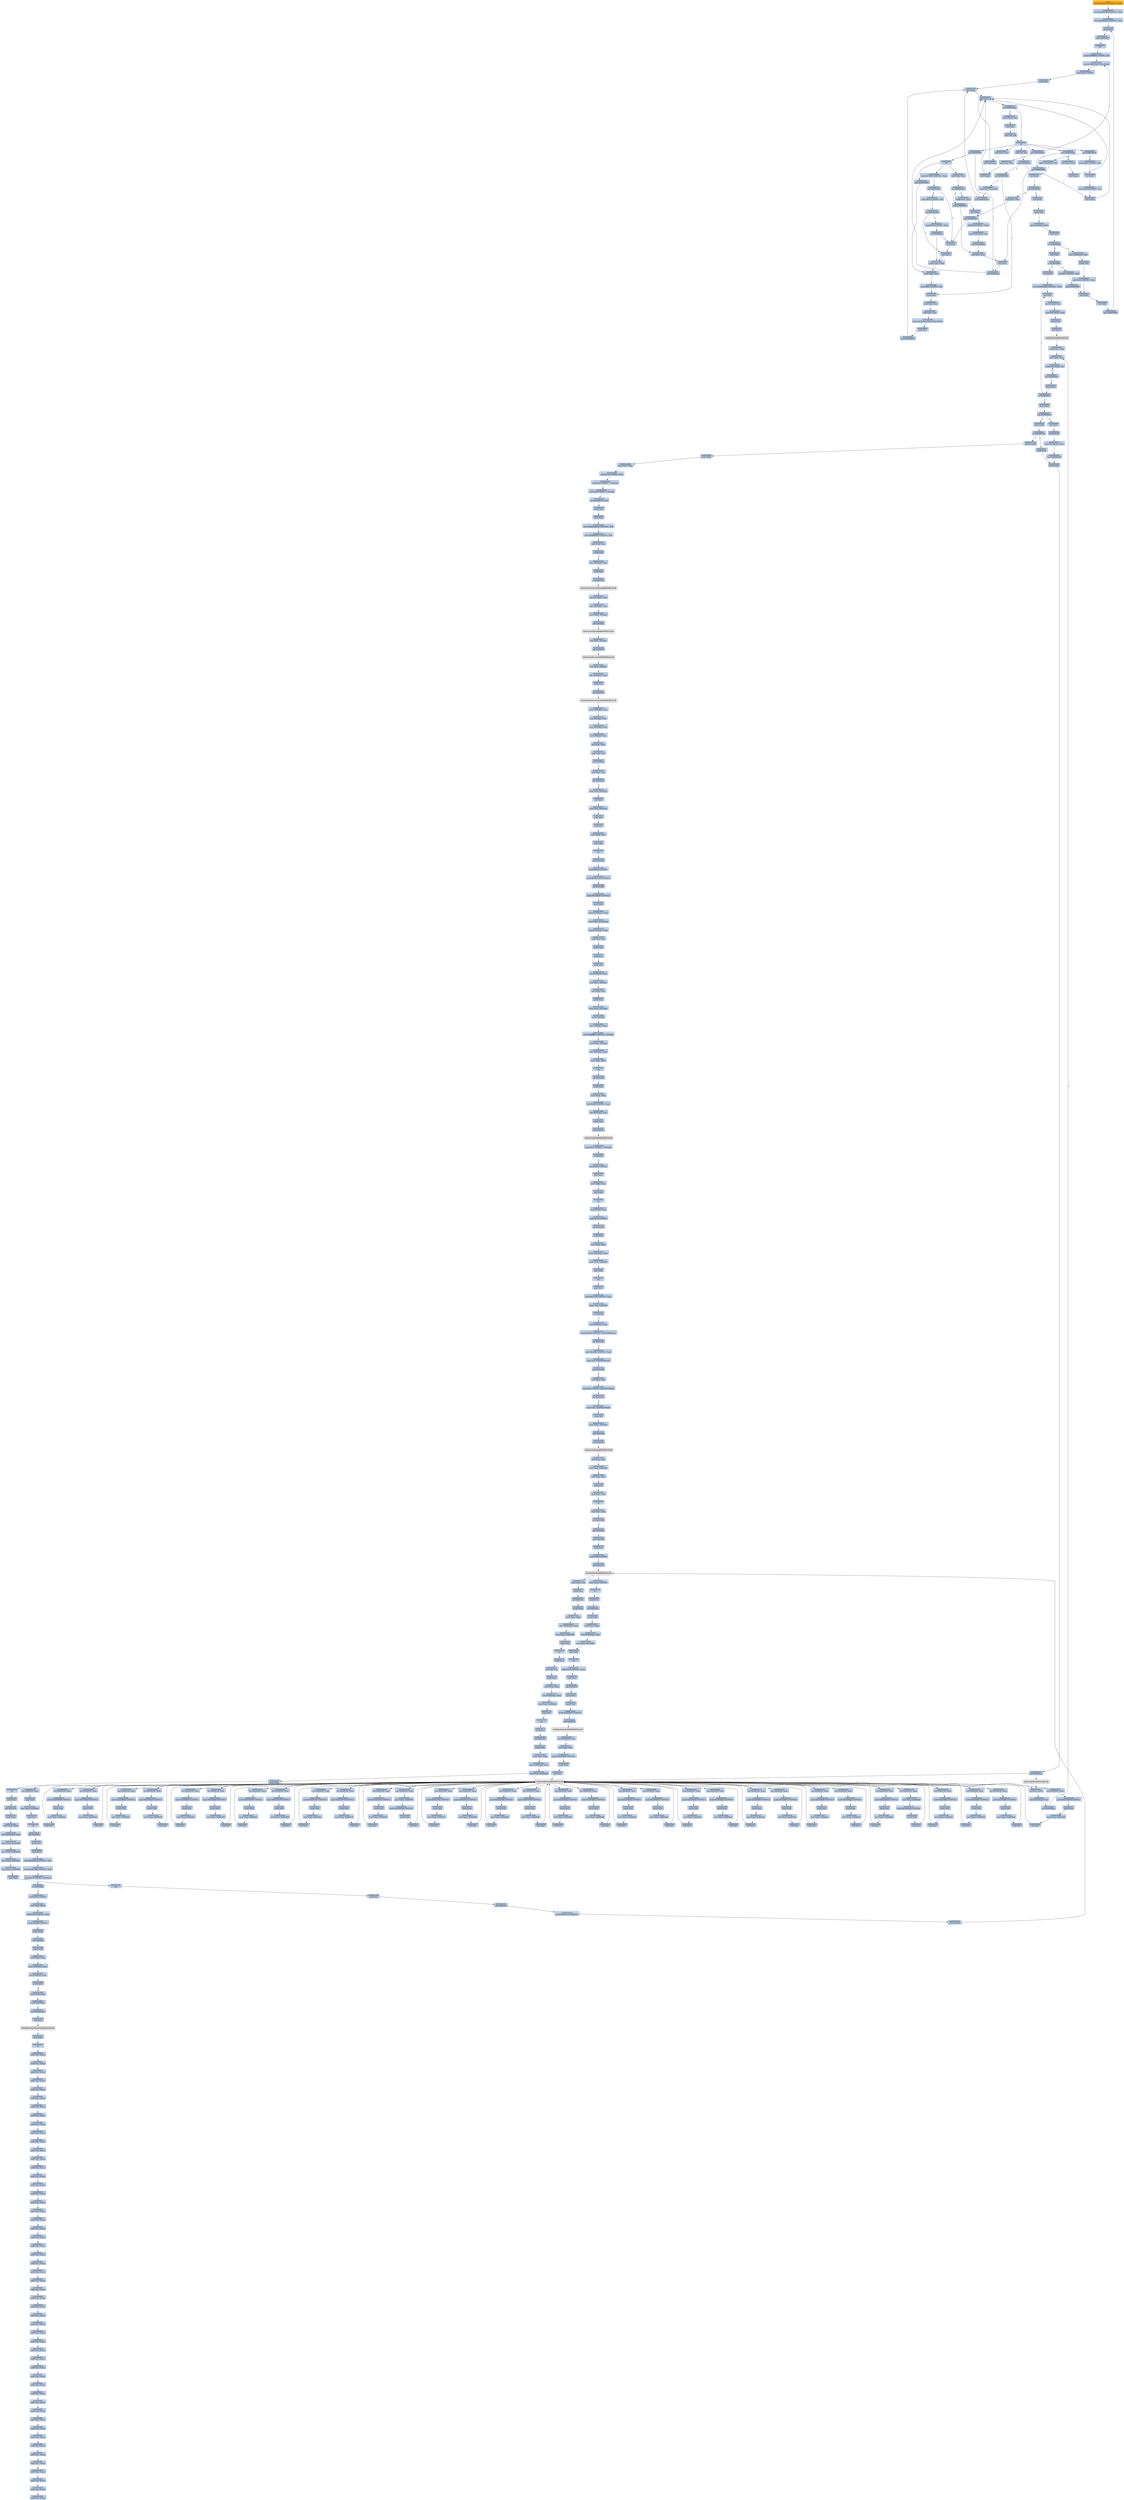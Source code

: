 digraph G {
node[shape=rectangle,style=filled,fillcolor=lightsteelblue,color=lightsteelblue]
bgcolor="transparent"
a0x0063b000movl_0x4001d0UINT32_ebx[label="start\nmovl $0x4001d0<UINT32>, %ebx",fillcolor="orange",color="lightgrey"];
a0x0063b005movl_0x401000UINT32_edi[label="0x0063b005\nmovl $0x401000<UINT32>, %edi"];
a0x0063b00amovl_0x60a48cUINT32_esi[label="0x0063b00a\nmovl $0x60a48c<UINT32>, %esi"];
a0x0063b00fpushl_ebx[label="0x0063b00f\npushl %ebx"];
a0x0063b010call_0x0063b01f[label="0x0063b010\ncall 0x0063b01f"];
a0x0063b01fcld_[label="0x0063b01f\ncld "];
a0x0063b020movb_0xffffff80UINT8_dl[label="0x0063b020\nmovb $0xffffff80<UINT8>, %dl"];
a0x0063b022movsb_ds_esi__es_edi_[label="0x0063b022\nmovsb %ds:(%esi), %es:(%edi)"];
a0x0063b023pushl_0x2UINT8[label="0x0063b023\npushl $0x2<UINT8>"];
a0x0063b025popl_ebx[label="0x0063b025\npopl %ebx"];
a0x0063b026call_esp_[label="0x0063b026\ncall (%esp)"];
a0x0063b015addb_dl_dl[label="0x0063b015\naddb %dl, %dl"];
a0x0063b017jne_0x0063b01e[label="0x0063b017\njne 0x0063b01e"];
a0x0063b019movb_esi__dl[label="0x0063b019\nmovb (%esi), %dl"];
a0x0063b01bincl_esi[label="0x0063b01b\nincl %esi"];
a0x0063b01cadcb_dl_dl[label="0x0063b01c\nadcb %dl, %dl"];
a0x0063b01eret[label="0x0063b01e\nret"];
a0x0063b029jae_0x0063b022[label="0x0063b029\njae 0x0063b022"];
a0x0063b02bxorl_ecx_ecx[label="0x0063b02b\nxorl %ecx, %ecx"];
a0x0063b02dcall_esp_[label="0x0063b02d\ncall (%esp)"];
a0x0063b030jae_0x0063b04a[label="0x0063b030\njae 0x0063b04a"];
a0x0063b032xorl_eax_eax[label="0x0063b032\nxorl %eax, %eax"];
a0x0063b034call_esp_[label="0x0063b034\ncall (%esp)"];
a0x0063b037jae_0x0063b05a[label="0x0063b037\njae 0x0063b05a"];
a0x0063b039movb_0x2UINT8_bl[label="0x0063b039\nmovb $0x2<UINT8>, %bl"];
a0x0063b03bincl_ecx[label="0x0063b03b\nincl %ecx"];
a0x0063b03cmovb_0x10UINT8_al[label="0x0063b03c\nmovb $0x10<UINT8>, %al"];
a0x0063b03ecall_esp_[label="0x0063b03e\ncall (%esp)"];
a0x0063b041adcb_al_al[label="0x0063b041\nadcb %al, %al"];
a0x0063b043jae_0x0063b03e[label="0x0063b043\njae 0x0063b03e"];
a0x0063b045jne_0x0063b086[label="0x0063b045\njne 0x0063b086"];
a0x0063b047stosb_al_es_edi_[label="0x0063b047\nstosb %al, %es:(%edi)"];
a0x0063b048jmp_0x0063b026[label="0x0063b048\njmp 0x0063b026"];
a0x0063b05alodsb_ds_esi__al[label="0x0063b05a\nlodsb %ds:(%esi), %al"];
a0x0063b05bshrl_eax[label="0x0063b05b\nshrl %eax"];
a0x0063b05dje_0x0063b0a0[label="0x0063b05d\nje 0x0063b0a0"];
a0x0063b05fadcl_ecx_ecx[label="0x0063b05f\nadcl %ecx, %ecx"];
a0x0063b061jmp_0x0063b07f[label="0x0063b061\njmp 0x0063b07f"];
a0x0063b07fincl_ecx[label="0x0063b07f\nincl %ecx"];
a0x0063b080incl_ecx[label="0x0063b080\nincl %ecx"];
a0x0063b081xchgl_eax_ebp[label="0x0063b081\nxchgl %eax, %ebp"];
a0x0063b082movl_ebp_eax[label="0x0063b082\nmovl %ebp, %eax"];
a0x0063b084movb_0x1UINT8_bl[label="0x0063b084\nmovb $0x1<UINT8>, %bl"];
a0x0063b086pushl_esi[label="0x0063b086\npushl %esi"];
a0x0063b087movl_edi_esi[label="0x0063b087\nmovl %edi, %esi"];
a0x0063b089subl_eax_esi[label="0x0063b089\nsubl %eax, %esi"];
a0x0063b08brepz_movsb_ds_esi__es_edi_[label="0x0063b08b\nrepz movsb %ds:(%esi), %es:(%edi)"];
a0x0063b08dpopl_esi[label="0x0063b08d\npopl %esi"];
a0x0063b08ejmp_0x0063b026[label="0x0063b08e\njmp 0x0063b026"];
a0x0063b04acall_0x0063b092[label="0x0063b04a\ncall 0x0063b092"];
a0x0063b092incl_ecx[label="0x0063b092\nincl %ecx"];
a0x0063b093call_0x4esp_[label="0x0063b093\ncall 0x4(%esp)"];
a0x0063b097adcl_ecx_ecx[label="0x0063b097\nadcl %ecx, %ecx"];
a0x0063b099call_0x4esp_[label="0x0063b099\ncall 0x4(%esp)"];
a0x0063b09djb_0x0063b093[label="0x0063b09d\njb 0x0063b093"];
a0x0063b09fret[label="0x0063b09f\nret"];
a0x0063b04fsubl_ebx_ecx[label="0x0063b04f\nsubl %ebx, %ecx"];
a0x0063b051jne_0x0063b063[label="0x0063b051\njne 0x0063b063"];
a0x0063b063xchgl_eax_ecx[label="0x0063b063\nxchgl %eax, %ecx"];
a0x0063b064decl_eax[label="0x0063b064\ndecl %eax"];
a0x0063b065shll_0x8UINT8_eax[label="0x0063b065\nshll $0x8<UINT8>, %eax"];
a0x0063b068lodsb_ds_esi__al[label="0x0063b068\nlodsb %ds:(%esi), %al"];
a0x0063b069call_0x0063b090[label="0x0063b069\ncall 0x0063b090"];
a0x0063b090xorl_ecx_ecx[label="0x0063b090\nxorl %ecx, %ecx"];
a0x0063b06ecmpl_0x7d00UINT32_eax[label="0x0063b06e\ncmpl $0x7d00<UINT32>, %eax"];
a0x0063b073jae_0x0063b07f[label="0x0063b073\njae 0x0063b07f"];
a0x0063b075cmpb_0x5UINT8_ah[label="0x0063b075\ncmpb $0x5<UINT8>, %ah"];
a0x0063b078jae_0x0063b080[label="0x0063b078\njae 0x0063b080"];
a0x0063b07acmpl_0x7fUINT8_eax[label="0x0063b07a\ncmpl $0x7f<UINT8>, %eax"];
a0x0063b07dja_0x0063b081[label="0x0063b07d\nja 0x0063b081"];
a0x0063b053call_0x0063b090[label="0x0063b053\ncall 0x0063b090"];
a0x0063b058jmp_0x0063b082[label="0x0063b058\njmp 0x0063b082"];
a0x0063b0a0popl_edi[label="0x0063b0a0\npopl %edi"];
a0x0063b0a1popl_ebx[label="0x0063b0a1\npopl %ebx"];
a0x0063b0a2movzwl_ebx__edi[label="0x0063b0a2\nmovzwl (%ebx), %edi"];
a0x0063b0a5decl_edi[label="0x0063b0a5\ndecl %edi"];
a0x0063b0a6je_0x0063b0b0[label="0x0063b0a6\nje 0x0063b0b0"];
a0x0063b0a8decl_edi[label="0x0063b0a8\ndecl %edi"];
a0x0063b0a9je_0x0063b0be[label="0x0063b0a9\nje 0x0063b0be"];
a0x0063b0abshll_0xcUINT8_edi[label="0x0063b0ab\nshll $0xc<UINT8>, %edi"];
a0x0063b0aejmp_0x0063b0b7[label="0x0063b0ae\njmp 0x0063b0b7"];
a0x0063b0b7incl_ebx[label="0x0063b0b7\nincl %ebx"];
a0x0063b0b8incl_ebx[label="0x0063b0b8\nincl %ebx"];
a0x0063b0b9jmp_0x0063b00f[label="0x0063b0b9\njmp 0x0063b00f"];
a0x0063b0b0movl_0x2ebx__edi[label="0x0063b0b0\nmovl 0x2(%ebx), %edi"];
a0x0063b0b3pushl_edi[label="0x0063b0b3\npushl %edi"];
a0x0063b0b4addl_0x4UINT8_ebx[label="0x0063b0b4\naddl $0x4<UINT8>, %ebx"];
a0x0063b0bepopl_edi[label="0x0063b0be\npopl %edi"];
a0x0063b0bfmovl_0x63b128UINT32_ebx[label="0x0063b0bf\nmovl $0x63b128<UINT32>, %ebx"];
a0x0063b0c4incl_edi[label="0x0063b0c4\nincl %edi"];
a0x0063b0c5movl_edi__esi[label="0x0063b0c5\nmovl (%edi), %esi"];
a0x0063b0c7scasl_es_edi__eax[label="0x0063b0c7\nscasl %es:(%edi), %eax"];
a0x0063b0c8pushl_edi[label="0x0063b0c8\npushl %edi"];
a0x0063b0c9call_ebx_[label="0x0063b0c9\ncall (%ebx)"];
LoadLibraryA_kernel32_dll[label="LoadLibraryA@kernel32.dll",fillcolor="lightgrey",color="lightgrey"];
a0x0063b0cbxchgl_eax_ebp[label="0x0063b0cb\nxchgl %eax, %ebp"];
a0x0063b0ccxorl_eax_eax[label="0x0063b0cc\nxorl %eax, %eax"];
a0x0063b0cescasb_es_edi__al[label="0x0063b0ce\nscasb %es:(%edi), %al"];
a0x0063b0cfjne_0x0063b0ce[label="0x0063b0cf\njne 0x0063b0ce"];
a0x0063b0d1decb_edi_[label="0x0063b0d1\ndecb (%edi)"];
a0x0063b0d3je_0x0063b0c4[label="0x0063b0d3\nje 0x0063b0c4"];
a0x0063b0d5decb_edi_[label="0x0063b0d5\ndecb (%edi)"];
a0x0063b0d7jne_0x0063b0df[label="0x0063b0d7\njne 0x0063b0df"];
a0x0063b0dfdecb_edi_[label="0x0063b0df\ndecb (%edi)"];
a0x0063b0e1je_0x004313a5[label="0x0063b0e1\nje 0x004313a5"];
a0x0063b0e7pushl_edi[label="0x0063b0e7\npushl %edi"];
a0x0063b0e8pushl_ebp[label="0x0063b0e8\npushl %ebp"];
a0x0063b0e9call_0x4ebx_[label="0x0063b0e9\ncall 0x4(%ebx)"];
GetProcAddress_kernel32_dll[label="GetProcAddress@kernel32.dll",fillcolor="lightgrey",color="lightgrey"];
a0x0063b0ecorl_eax_esi_[label="0x0063b0ec\norl %eax, (%esi)"];
a0x0063b0eelodsl_ds_esi__eax[label="0x0063b0ee\nlodsl %ds:(%esi), %eax"];
a0x0063b0efjne_0x0063b0cc[label="0x0063b0ef\njne 0x0063b0cc"];
a0x0063b0d9incl_edi[label="0x0063b0d9\nincl %edi"];
a0x0063b0dapushl_edi_[label="0x0063b0da\npushl (%edi)"];
a0x0063b0dcscasl_es_edi__eax[label="0x0063b0dc\nscasl %es:(%edi), %eax"];
a0x0063b0ddjmp_0x0063b0e8[label="0x0063b0dd\njmp 0x0063b0e8"];
GetProcAddress_KERNEL32_dll[label="GetProcAddress@KERNEL32.dll",fillcolor="lightgrey",color="lightgrey"];
a0x004313a5call_0x43ea88[label="0x004313a5\ncall 0x43ea88"];
a0x0043ea88pushl_ebp[label="0x0043ea88\npushl %ebp"];
a0x0043ea89movl_esp_ebp[label="0x0043ea89\nmovl %esp, %ebp"];
a0x0043ea8bsubl_0x14UINT8_esp[label="0x0043ea8b\nsubl $0x14<UINT8>, %esp"];
a0x0043ea8eandl_0x0UINT8__12ebp_[label="0x0043ea8e\nandl $0x0<UINT8>, -12(%ebp)"];
a0x0043ea92andl_0x0UINT8__8ebp_[label="0x0043ea92\nandl $0x0<UINT8>, -8(%ebp)"];
a0x0043ea96movl_0x45f120_eax[label="0x0043ea96\nmovl 0x45f120, %eax"];
a0x0043ea9bpushl_esi[label="0x0043ea9b\npushl %esi"];
a0x0043ea9cpushl_edi[label="0x0043ea9c\npushl %edi"];
a0x0043ea9dmovl_0xbb40e64eUINT32_edi[label="0x0043ea9d\nmovl $0xbb40e64e<UINT32>, %edi"];
a0x0043eaa2movl_0xffff0000UINT32_esi[label="0x0043eaa2\nmovl $0xffff0000<UINT32>, %esi"];
a0x0043eaa7cmpl_edi_eax[label="0x0043eaa7\ncmpl %edi, %eax"];
a0x0043eaa9je_0x43eab8[label="0x0043eaa9\nje 0x43eab8"];
a0x0043eab8leal__12ebp__eax[label="0x0043eab8\nleal -12(%ebp), %eax"];
a0x0043eabbpushl_eax[label="0x0043eabb\npushl %eax"];
a0x0043eabccall_0x44912c[label="0x0043eabc\ncall 0x44912c"];
GetSystemTimeAsFileTime_KERNEL32_dll[label="GetSystemTimeAsFileTime@KERNEL32.dll",fillcolor="lightgrey",color="lightgrey"];
a0x0043eac2movl__8ebp__eax[label="0x0043eac2\nmovl -8(%ebp), %eax"];
a0x0043eac5xorl__12ebp__eax[label="0x0043eac5\nxorl -12(%ebp), %eax"];
a0x0043eac8movl_eax__4ebp_[label="0x0043eac8\nmovl %eax, -4(%ebp)"];
a0x0043eacbcall_0x44923c[label="0x0043eacb\ncall 0x44923c"];
GetCurrentThreadId_KERNEL32_dll[label="GetCurrentThreadId@KERNEL32.dll",fillcolor="lightgrey",color="lightgrey"];
a0x0043ead1xorl_eax__4ebp_[label="0x0043ead1\nxorl %eax, -4(%ebp)"];
a0x0043ead4call_0x449180[label="0x0043ead4\ncall 0x449180"];
GetCurrentProcessId_KERNEL32_dll[label="GetCurrentProcessId@KERNEL32.dll",fillcolor="lightgrey",color="lightgrey"];
a0x0043eadaxorl_eax__4ebp_[label="0x0043eada\nxorl %eax, -4(%ebp)"];
a0x0043eaddleal__20ebp__eax[label="0x0043eadd\nleal -20(%ebp), %eax"];
a0x0043eae0pushl_eax[label="0x0043eae0\npushl %eax"];
a0x0043eae1call_0x44914c[label="0x0043eae1\ncall 0x44914c"];
QueryPerformanceCounter_KERNEL32_dll[label="QueryPerformanceCounter@KERNEL32.dll",fillcolor="lightgrey",color="lightgrey"];
a0x0043eae7movl__16ebp__ecx[label="0x0043eae7\nmovl -16(%ebp), %ecx"];
a0x0043eaealeal__4ebp__eax[label="0x0043eaea\nleal -4(%ebp), %eax"];
a0x0043eaedxorl__20ebp__ecx[label="0x0043eaed\nxorl -20(%ebp), %ecx"];
a0x0043eaf0xorl__4ebp__ecx[label="0x0043eaf0\nxorl -4(%ebp), %ecx"];
a0x0043eaf3xorl_eax_ecx[label="0x0043eaf3\nxorl %eax, %ecx"];
a0x0043eaf5cmpl_edi_ecx[label="0x0043eaf5\ncmpl %edi, %ecx"];
a0x0043eaf7jne_0x43eb00[label="0x0043eaf7\njne 0x43eb00"];
a0x0043eb00testl_ecx_esi[label="0x0043eb00\ntestl %ecx, %esi"];
a0x0043eb02jne_0x43eb10[label="0x0043eb02\njne 0x43eb10"];
a0x0043eb10movl_ecx_0x45f120[label="0x0043eb10\nmovl %ecx, 0x45f120"];
a0x0043eb16notl_ecx[label="0x0043eb16\nnotl %ecx"];
a0x0043eb18movl_ecx_0x45f124[label="0x0043eb18\nmovl %ecx, 0x45f124"];
a0x0043eb1epopl_edi[label="0x0043eb1e\npopl %edi"];
a0x0043eb1fpopl_esi[label="0x0043eb1f\npopl %esi"];
a0x0043eb20movl_ebp_esp[label="0x0043eb20\nmovl %ebp, %esp"];
a0x0043eb22popl_ebp[label="0x0043eb22\npopl %ebp"];
a0x0043eb23ret[label="0x0043eb23\nret"];
a0x004313aajmp_0x4313af[label="0x004313aa\njmp 0x4313af"];
a0x004313afpushl_0x14UINT8[label="0x004313af\npushl $0x14<UINT8>"];
a0x004313b1pushl_0x45c7e0UINT32[label="0x004313b1\npushl $0x45c7e0<UINT32>"];
a0x004313b6call_0x433460[label="0x004313b6\ncall 0x433460"];
a0x00433460pushl_0x42fb80UINT32[label="0x00433460\npushl $0x42fb80<UINT32>"];
a0x00433465pushl_fs_0[label="0x00433465\npushl %fs:0"];
a0x0043346cmovl_0x10esp__eax[label="0x0043346c\nmovl 0x10(%esp), %eax"];
a0x00433470movl_ebp_0x10esp_[label="0x00433470\nmovl %ebp, 0x10(%esp)"];
a0x00433474leal_0x10esp__ebp[label="0x00433474\nleal 0x10(%esp), %ebp"];
a0x00433478subl_eax_esp[label="0x00433478\nsubl %eax, %esp"];
a0x0043347apushl_ebx[label="0x0043347a\npushl %ebx"];
a0x0043347bpushl_esi[label="0x0043347b\npushl %esi"];
a0x0043347cpushl_edi[label="0x0043347c\npushl %edi"];
a0x0043347dmovl_0x45f120_eax[label="0x0043347d\nmovl 0x45f120, %eax"];
a0x00433482xorl_eax__4ebp_[label="0x00433482\nxorl %eax, -4(%ebp)"];
a0x00433485xorl_ebp_eax[label="0x00433485\nxorl %ebp, %eax"];
a0x00433487pushl_eax[label="0x00433487\npushl %eax"];
a0x00433488movl_esp__24ebp_[label="0x00433488\nmovl %esp, -24(%ebp)"];
a0x0043348bpushl__8ebp_[label="0x0043348b\npushl -8(%ebp)"];
a0x0043348emovl__4ebp__eax[label="0x0043348e\nmovl -4(%ebp), %eax"];
a0x00433491movl_0xfffffffeUINT32__4ebp_[label="0x00433491\nmovl $0xfffffffe<UINT32>, -4(%ebp)"];
a0x00433498movl_eax__8ebp_[label="0x00433498\nmovl %eax, -8(%ebp)"];
a0x0043349bleal__16ebp__eax[label="0x0043349b\nleal -16(%ebp), %eax"];
a0x0043349emovl_eax_fs_0[label="0x0043349e\nmovl %eax, %fs:0"];
a0x004334a4ret[label="0x004334a4\nret"];
a0x004313bbcall_0x432988[label="0x004313bb\ncall 0x432988"];
a0x00432988pushl_ebp[label="0x00432988\npushl %ebp"];
a0x00432989movl_esp_ebp[label="0x00432989\nmovl %esp, %ebp"];
a0x0043298bsubl_0x44UINT8_esp[label="0x0043298b\nsubl $0x44<UINT8>, %esp"];
a0x0043298eleal__68ebp__eax[label="0x0043298e\nleal -68(%ebp), %eax"];
a0x00432991pushl_eax[label="0x00432991\npushl %eax"];
a0x00432992call_0x4491fc[label="0x00432992\ncall 0x4491fc"];
GetStartupInfoW_KERNEL32_dll[label="GetStartupInfoW@KERNEL32.dll",fillcolor="lightgrey",color="lightgrey"];
a0x00432998testb_0x1UINT8__24ebp_[label="0x00432998\ntestb $0x1<UINT8>, -24(%ebp)"];
a0x0043299cje_0x4329a4[label="0x0043299c\nje 0x4329a4"];
a0x004329a4pushl_0xaUINT8[label="0x004329a4\npushl $0xa<UINT8>"];
a0x004329a6popl_eax[label="0x004329a6\npopl %eax"];
a0x004329a7movl_ebp_esp[label="0x004329a7\nmovl %ebp, %esp"];
a0x004329a9popl_ebp[label="0x004329a9\npopl %ebp"];
a0x004329aaret[label="0x004329aa\nret"];
a0x004313c0movzwl_ax_esi[label="0x004313c0\nmovzwl %ax, %esi"];
a0x004313c3pushl_0x2UINT8[label="0x004313c3\npushl $0x2<UINT8>"];
a0x004313c5call_0x43ea3b[label="0x004313c5\ncall 0x43ea3b"];
a0x0043ea3bpushl_ebp[label="0x0043ea3b\npushl %ebp"];
a0x0043ea3cmovl_esp_ebp[label="0x0043ea3c\nmovl %esp, %ebp"];
a0x0043ea3emovl_0x8ebp__eax[label="0x0043ea3e\nmovl 0x8(%ebp), %eax"];
a0x0043ea41movl_eax_0x462a48[label="0x0043ea41\nmovl %eax, 0x462a48"];
a0x0043ea46popl_ebp[label="0x0043ea46\npopl %ebp"];
a0x0043ea47ret[label="0x0043ea47\nret"];
a0x004313capopl_ecx[label="0x004313ca\npopl %ecx"];
a0x004313cbmovl_0x5a4dUINT32_eax[label="0x004313cb\nmovl $0x5a4d<UINT32>, %eax"];
a0x004313d0cmpw_ax_0x400000[label="0x004313d0\ncmpw %ax, 0x400000"];
a0x004313d7je_0x4313dd[label="0x004313d7\nje 0x4313dd"];
a0x004313ddmovl_0x40003c_eax[label="0x004313dd\nmovl 0x40003c, %eax"];
a0x004313e2cmpl_0x4550UINT32_0x400000eax_[label="0x004313e2\ncmpl $0x4550<UINT32>, 0x400000(%eax)"];
a0x004313ecjne_0x4313d9[label="0x004313ec\njne 0x4313d9"];
a0x004313eemovl_0x10bUINT32_ecx[label="0x004313ee\nmovl $0x10b<UINT32>, %ecx"];
a0x004313f3cmpw_cx_0x400018eax_[label="0x004313f3\ncmpw %cx, 0x400018(%eax)"];
a0x004313fajne_0x4313d9[label="0x004313fa\njne 0x4313d9"];
a0x004313fcxorl_ebx_ebx[label="0x004313fc\nxorl %ebx, %ebx"];
a0x004313fecmpl_0xeUINT8_0x400074eax_[label="0x004313fe\ncmpl $0xe<UINT8>, 0x400074(%eax)"];
a0x00431405jbe_0x431410[label="0x00431405\njbe 0x431410"];
a0x00431407cmpl_ebx_0x4000e8eax_[label="0x00431407\ncmpl %ebx, 0x4000e8(%eax)"];
a0x0043140dsetne_bl[label="0x0043140d\nsetne %bl"];
a0x00431410movl_ebx__28ebp_[label="0x00431410\nmovl %ebx, -28(%ebp)"];
a0x00431413call_0x433590[label="0x00431413\ncall 0x433590"];
a0x00433590call_0x4491f4[label="0x00433590\ncall 0x4491f4"];
GetProcessHeap_KERNEL32_dll[label="GetProcessHeap@KERNEL32.dll",fillcolor="lightgrey",color="lightgrey"];
a0x00433596xorl_ecx_ecx[label="0x00433596\nxorl %ecx, %ecx"];
a0x00433598movl_eax_0x4630a4[label="0x00433598\nmovl %eax, 0x4630a4"];
a0x0043359dtestl_eax_eax[label="0x0043359d\ntestl %eax, %eax"];
a0x0043359fsetne_cl[label="0x0043359f\nsetne %cl"];
a0x004335a2movl_ecx_eax[label="0x004335a2\nmovl %ecx, %eax"];
a0x004335a4ret[label="0x004335a4\nret"];
a0x00431418testl_eax_eax[label="0x00431418\ntestl %eax, %eax"];
a0x0043141ajne_0x431424[label="0x0043141a\njne 0x431424"];
a0x00431424call_0x4325de[label="0x00431424\ncall 0x4325de"];
a0x004325decall_0x42a768[label="0x004325de\ncall 0x42a768"];
a0x0042a768pushl_esi[label="0x0042a768\npushl %esi"];
a0x0042a769pushl_0x0UINT8[label="0x0042a769\npushl $0x0<UINT8>"];
a0x0042a76bcall_0x449278[label="0x0042a76b\ncall 0x449278"];
EncodePointer_KERNEL32_dll[label="EncodePointer@KERNEL32.dll",fillcolor="lightgrey",color="lightgrey"];
a0x0042a771movl_eax_esi[label="0x0042a771\nmovl %eax, %esi"];
a0x0042a773pushl_esi[label="0x0042a773\npushl %esi"];
a0x0042a774call_0x42dc01[label="0x0042a774\ncall 0x42dc01"];
a0x0042dc01pushl_ebp[label="0x0042dc01\npushl %ebp"];
a0x0042dc02movl_esp_ebp[label="0x0042dc02\nmovl %esp, %ebp"];
a0x0042dc04movl_0x8ebp__eax[label="0x0042dc04\nmovl 0x8(%ebp), %eax"];
a0x0042dc07movl_eax_0x462588[label="0x0042dc07\nmovl %eax, 0x462588"];
a0x0042dc0cpopl_ebp[label="0x0042dc0c\npopl %ebp"];
a0x0042dc0dret[label="0x0042dc0d\nret"];
a0x0042a779pushl_esi[label="0x0042a779\npushl %esi"];
a0x0042a77acall_0x4317c4[label="0x0042a77a\ncall 0x4317c4"];
a0x004317c4pushl_ebp[label="0x004317c4\npushl %ebp"];
a0x004317c5movl_esp_ebp[label="0x004317c5\nmovl %esp, %ebp"];
a0x004317c7movl_0x8ebp__eax[label="0x004317c7\nmovl 0x8(%ebp), %eax"];
a0x004317camovl_eax_0x4628d0[label="0x004317ca\nmovl %eax, 0x4628d0"];
a0x004317cfpopl_ebp[label="0x004317cf\npopl %ebp"];
a0x004317d0ret[label="0x004317d0\nret"];
a0x0042a77fpushl_esi[label="0x0042a77f\npushl %esi"];
a0x0042a780call_0x433227[label="0x0042a780\ncall 0x433227"];
a0x00433227pushl_ebp[label="0x00433227\npushl %ebp"];
a0x00433228movl_esp_ebp[label="0x00433228\nmovl %esp, %ebp"];
a0x0043322amovl_0x8ebp__eax[label="0x0043322a\nmovl 0x8(%ebp), %eax"];
a0x0043322dmovl_eax_0x463080[label="0x0043322d\nmovl %eax, 0x463080"];
a0x00433232popl_ebp[label="0x00433232\npopl %ebp"];
a0x00433233ret[label="0x00433233\nret"];
a0x0042a785pushl_esi[label="0x0042a785\npushl %esi"];
a0x0042a786call_0x433241[label="0x0042a786\ncall 0x433241"];
a0x00433241pushl_ebp[label="0x00433241\npushl %ebp"];
a0x00433242movl_esp_ebp[label="0x00433242\nmovl %esp, %ebp"];
a0x00433244movl_0x8ebp__eax[label="0x00433244\nmovl 0x8(%ebp), %eax"];
a0x00433247movl_eax_0x463084[label="0x00433247\nmovl %eax, 0x463084"];
a0x0043324cmovl_eax_0x463088[label="0x0043324c\nmovl %eax, 0x463088"];
a0x00433251movl_eax_0x46308c[label="0x00433251\nmovl %eax, 0x46308c"];
a0x00433256movl_eax_0x463090[label="0x00433256\nmovl %eax, 0x463090"];
a0x0043325bpopl_ebp[label="0x0043325b\npopl %ebp"];
a0x0043325cret[label="0x0043325c\nret"];
a0x0042a78bpushl_esi[label="0x0042a78b\npushl %esi"];
a0x0042a78ccall_0x433216[label="0x0042a78c\ncall 0x433216"];
a0x00433216pushl_0x4331cfUINT32[label="0x00433216\npushl $0x4331cf<UINT32>"];
a0x0043321bcall_0x449278[label="0x0043321b\ncall 0x449278"];
a0x00433221movl_eax_0x46307c[label="0x00433221\nmovl %eax, 0x46307c"];
a0x00433226ret[label="0x00433226\nret"];
a0x0042a791pushl_esi[label="0x0042a791\npushl %esi"];
a0x0042a792call_0x433452[label="0x0042a792\ncall 0x433452"];
a0x00433452pushl_ebp[label="0x00433452\npushl %ebp"];
a0x00433453movl_esp_ebp[label="0x00433453\nmovl %esp, %ebp"];
a0x00433455movl_0x8ebp__eax[label="0x00433455\nmovl 0x8(%ebp), %eax"];
a0x00433458movl_eax_0x463098[label="0x00433458\nmovl %eax, 0x463098"];
a0x0043345dpopl_ebp[label="0x0043345d\npopl %ebp"];
a0x0043345eret[label="0x0043345e\nret"];
a0x0042a797addl_0x18UINT8_esp[label="0x0042a797\naddl $0x18<UINT8>, %esp"];
a0x0042a79apopl_esi[label="0x0042a79a\npopl %esi"];
a0x0042a79bjmp_0x432a19[label="0x0042a79b\njmp 0x432a19"];
a0x00432a19pushl_esi[label="0x00432a19\npushl %esi"];
a0x00432a1apushl_edi[label="0x00432a1a\npushl %edi"];
a0x00432a1bpushl_0x44fb4cUINT32[label="0x00432a1b\npushl $0x44fb4c<UINT32>"];
a0x00432a20call_0x449334[label="0x00432a20\ncall 0x449334"];
GetModuleHandleW_KERNEL32_dll[label="GetModuleHandleW@KERNEL32.dll",fillcolor="lightgrey",color="lightgrey"];
a0x00432a26movl_0x449330_esi[label="0x00432a26\nmovl 0x449330, %esi"];
a0x00432a2cmovl_eax_edi[label="0x00432a2c\nmovl %eax, %edi"];
a0x00432a2epushl_0x454658UINT32[label="0x00432a2e\npushl $0x454658<UINT32>"];
a0x00432a33pushl_edi[label="0x00432a33\npushl %edi"];
a0x00432a34call_esi[label="0x00432a34\ncall %esi"];
a0x00432a36xorl_0x45f120_eax[label="0x00432a36\nxorl 0x45f120, %eax"];
a0x00432a3cpushl_0x454664UINT32[label="0x00432a3c\npushl $0x454664<UINT32>"];
a0x00432a41pushl_edi[label="0x00432a41\npushl %edi"];
a0x00432a42movl_eax_0x464440[label="0x00432a42\nmovl %eax, 0x464440"];
a0x00432a47call_esi[label="0x00432a47\ncall %esi"];
a0x00432a49xorl_0x45f120_eax[label="0x00432a49\nxorl 0x45f120, %eax"];
a0x00432a4fpushl_0x45466cUINT32[label="0x00432a4f\npushl $0x45466c<UINT32>"];
a0x00432a54pushl_edi[label="0x00432a54\npushl %edi"];
a0x00432a55movl_eax_0x464444[label="0x00432a55\nmovl %eax, 0x464444"];
a0x00432a5acall_esi[label="0x00432a5a\ncall %esi"];
a0x00432a5cxorl_0x45f120_eax[label="0x00432a5c\nxorl 0x45f120, %eax"];
a0x00432a62pushl_0x454678UINT32[label="0x00432a62\npushl $0x454678<UINT32>"];
a0x00432a67pushl_edi[label="0x00432a67\npushl %edi"];
a0x00432a68movl_eax_0x464448[label="0x00432a68\nmovl %eax, 0x464448"];
a0x00432a6dcall_esi[label="0x00432a6d\ncall %esi"];
a0x00432a6fxorl_0x45f120_eax[label="0x00432a6f\nxorl 0x45f120, %eax"];
a0x00432a75pushl_0x454684UINT32[label="0x00432a75\npushl $0x454684<UINT32>"];
a0x00432a7apushl_edi[label="0x00432a7a\npushl %edi"];
a0x00432a7bmovl_eax_0x46444c[label="0x00432a7b\nmovl %eax, 0x46444c"];
a0x00432a80call_esi[label="0x00432a80\ncall %esi"];
a0x00432a82xorl_0x45f120_eax[label="0x00432a82\nxorl 0x45f120, %eax"];
a0x00432a88pushl_0x4546a0UINT32[label="0x00432a88\npushl $0x4546a0<UINT32>"];
a0x00432a8dpushl_edi[label="0x00432a8d\npushl %edi"];
a0x00432a8emovl_eax_0x464450[label="0x00432a8e\nmovl %eax, 0x464450"];
a0x00432a93call_esi[label="0x00432a93\ncall %esi"];
a0x00432a95xorl_0x45f120_eax[label="0x00432a95\nxorl 0x45f120, %eax"];
a0x00432a9bpushl_0x4546b0UINT32[label="0x00432a9b\npushl $0x4546b0<UINT32>"];
a0x00432aa0pushl_edi[label="0x00432aa0\npushl %edi"];
a0x00432aa1movl_eax_0x464454[label="0x00432aa1\nmovl %eax, 0x464454"];
a0x00432aa6call_esi[label="0x00432aa6\ncall %esi"];
a0x00432aa8xorl_0x45f120_eax[label="0x00432aa8\nxorl 0x45f120, %eax"];
a0x00432aaepushl_0x4546c4UINT32[label="0x00432aae\npushl $0x4546c4<UINT32>"];
a0x00432ab3pushl_edi[label="0x00432ab3\npushl %edi"];
a0x00432ab4movl_eax_0x464458[label="0x00432ab4\nmovl %eax, 0x464458"];
a0x00432ab9call_esi[label="0x00432ab9\ncall %esi"];
a0x00432abbxorl_0x45f120_eax[label="0x00432abb\nxorl 0x45f120, %eax"];
a0x00432ac1pushl_0x4546dcUINT32[label="0x00432ac1\npushl $0x4546dc<UINT32>"];
a0x00432ac6pushl_edi[label="0x00432ac6\npushl %edi"];
a0x00432ac7movl_eax_0x46445c[label="0x00432ac7\nmovl %eax, 0x46445c"];
a0x00432acccall_esi[label="0x00432acc\ncall %esi"];
a0x00432acexorl_0x45f120_eax[label="0x00432ace\nxorl 0x45f120, %eax"];
a0x00432ad4pushl_0x4546f4UINT32[label="0x00432ad4\npushl $0x4546f4<UINT32>"];
a0x00432ad9pushl_edi[label="0x00432ad9\npushl %edi"];
a0x00432adamovl_eax_0x464460[label="0x00432ada\nmovl %eax, 0x464460"];
a0x00432adfcall_esi[label="0x00432adf\ncall %esi"];
a0x00432ae1xorl_0x45f120_eax[label="0x00432ae1\nxorl 0x45f120, %eax"];
a0x00432ae7pushl_0x454708UINT32[label="0x00432ae7\npushl $0x454708<UINT32>"];
a0x00432aecpushl_edi[label="0x00432aec\npushl %edi"];
a0x00432aedmovl_eax_0x464464[label="0x00432aed\nmovl %eax, 0x464464"];
a0x00432af2call_esi[label="0x00432af2\ncall %esi"];
a0x00432af4xorl_0x45f120_eax[label="0x00432af4\nxorl 0x45f120, %eax"];
a0x00432afapushl_0x454728UINT32[label="0x00432afa\npushl $0x454728<UINT32>"];
a0x00432affpushl_edi[label="0x00432aff\npushl %edi"];
a0x00432b00movl_eax_0x464468[label="0x00432b00\nmovl %eax, 0x464468"];
a0x00432b05call_esi[label="0x00432b05\ncall %esi"];
a0x00432b07xorl_0x45f120_eax[label="0x00432b07\nxorl 0x45f120, %eax"];
a0x00432b0dpushl_0x454740UINT32[label="0x00432b0d\npushl $0x454740<UINT32>"];
a0x00432b12pushl_edi[label="0x00432b12\npushl %edi"];
a0x00432b13movl_eax_0x46446c[label="0x00432b13\nmovl %eax, 0x46446c"];
a0x00432b18call_esi[label="0x00432b18\ncall %esi"];
a0x00432b1axorl_0x45f120_eax[label="0x00432b1a\nxorl 0x45f120, %eax"];
a0x00432b20pushl_0x454758UINT32[label="0x00432b20\npushl $0x454758<UINT32>"];
a0x00432b25pushl_edi[label="0x00432b25\npushl %edi"];
a0x00432b26movl_eax_0x464470[label="0x00432b26\nmovl %eax, 0x464470"];
a0x00432b2bcall_esi[label="0x00432b2b\ncall %esi"];
a0x00432b2dxorl_0x45f120_eax[label="0x00432b2d\nxorl 0x45f120, %eax"];
a0x00432b33pushl_0x45476cUINT32[label="0x00432b33\npushl $0x45476c<UINT32>"];
a0x00432b38pushl_edi[label="0x00432b38\npushl %edi"];
a0x00432b39movl_eax_0x464474[label="0x00432b39\nmovl %eax, 0x464474"];
a0x00432b3ecall_esi[label="0x00432b3e\ncall %esi"];
a0x00432b40xorl_0x45f120_eax[label="0x00432b40\nxorl 0x45f120, %eax"];
a0x00432b46movl_eax_0x464478[label="0x00432b46\nmovl %eax, 0x464478"];
a0x00432b4bpushl_0x454780UINT32[label="0x00432b4b\npushl $0x454780<UINT32>"];
a0x00432b50pushl_edi[label="0x00432b50\npushl %edi"];
a0x00432b51call_esi[label="0x00432b51\ncall %esi"];
a0x00432b53xorl_0x45f120_eax[label="0x00432b53\nxorl 0x45f120, %eax"];
a0x00432b59pushl_0x45479cUINT32[label="0x00432b59\npushl $0x45479c<UINT32>"];
a0x00432b5epushl_edi[label="0x00432b5e\npushl %edi"];
a0x00432b5fmovl_eax_0x46447c[label="0x00432b5f\nmovl %eax, 0x46447c"];
a0x00432b64call_esi[label="0x00432b64\ncall %esi"];
a0x00432b66xorl_0x45f120_eax[label="0x00432b66\nxorl 0x45f120, %eax"];
a0x00432b6cpushl_0x4547bcUINT32[label="0x00432b6c\npushl $0x4547bc<UINT32>"];
a0x00432b71pushl_edi[label="0x00432b71\npushl %edi"];
a0x00432b72movl_eax_0x464480[label="0x00432b72\nmovl %eax, 0x464480"];
a0x00432b77call_esi[label="0x00432b77\ncall %esi"];
a0x00432b79xorl_0x45f120_eax[label="0x00432b79\nxorl 0x45f120, %eax"];
a0x00432b7fpushl_0x4547d8UINT32[label="0x00432b7f\npushl $0x4547d8<UINT32>"];
a0x00432b84pushl_edi[label="0x00432b84\npushl %edi"];
a0x00432b85movl_eax_0x464484[label="0x00432b85\nmovl %eax, 0x464484"];
a0x00432b8acall_esi[label="0x00432b8a\ncall %esi"];
a0x00432b8cxorl_0x45f120_eax[label="0x00432b8c\nxorl 0x45f120, %eax"];
a0x00432b92pushl_0x4547f8UINT32[label="0x00432b92\npushl $0x4547f8<UINT32>"];
a0x00432b97pushl_edi[label="0x00432b97\npushl %edi"];
a0x00432b98movl_eax_0x464488[label="0x00432b98\nmovl %eax, 0x464488"];
a0x00432b9dcall_esi[label="0x00432b9d\ncall %esi"];
a0x00432b9fxorl_0x45f120_eax[label="0x00432b9f\nxorl 0x45f120, %eax"];
a0x00432ba5pushl_0x4503d4UINT32[label="0x00432ba5\npushl $0x4503d4<UINT32>"];
a0x00432baapushl_edi[label="0x00432baa\npushl %edi"];
a0x00432babmovl_eax_0x46448c[label="0x00432bab\nmovl %eax, 0x46448c"];
a0x00432bb0call_esi[label="0x00432bb0\ncall %esi"];
a0x00432bb2xorl_0x45f120_eax[label="0x00432bb2\nxorl 0x45f120, %eax"];
a0x00432bb8pushl_0x45480cUINT32[label="0x00432bb8\npushl $0x45480c<UINT32>"];
a0x00432bbdpushl_edi[label="0x00432bbd\npushl %edi"];
a0x00432bbemovl_eax_0x464490[label="0x00432bbe\nmovl %eax, 0x464490"];
a0x00432bc3call_esi[label="0x00432bc3\ncall %esi"];
a0x00432bc5xorl_0x45f120_eax[label="0x00432bc5\nxorl 0x45f120, %eax"];
a0x00432bcbpushl_0x454820UINT32[label="0x00432bcb\npushl $0x454820<UINT32>"];
a0x00432bd0pushl_edi[label="0x00432bd0\npushl %edi"];
a0x00432bd1movl_eax_0x464498[label="0x00432bd1\nmovl %eax, 0x464498"];
a0x00432bd6call_esi[label="0x00432bd6\ncall %esi"];
a0x00432bd8xorl_0x45f120_eax[label="0x00432bd8\nxorl 0x45f120, %eax"];
a0x00432bdepushl_0x454830UINT32[label="0x00432bde\npushl $0x454830<UINT32>"];
a0x00432be3pushl_edi[label="0x00432be3\npushl %edi"];
a0x00432be4movl_eax_0x464494[label="0x00432be4\nmovl %eax, 0x464494"];
a0x00432be9call_esi[label="0x00432be9\ncall %esi"];
a0x00432bebxorl_0x45f120_eax[label="0x00432beb\nxorl 0x45f120, %eax"];
a0x00432bf1pushl_0x454840UINT32[label="0x00432bf1\npushl $0x454840<UINT32>"];
a0x00432bf6pushl_edi[label="0x00432bf6\npushl %edi"];
a0x00432bf7movl_eax_0x46449c[label="0x00432bf7\nmovl %eax, 0x46449c"];
a0x00432bfccall_esi[label="0x00432bfc\ncall %esi"];
a0x00432bfexorl_0x45f120_eax[label="0x00432bfe\nxorl 0x45f120, %eax"];
a0x00432c04pushl_0x454850UINT32[label="0x00432c04\npushl $0x454850<UINT32>"];
a0x00432c09pushl_edi[label="0x00432c09\npushl %edi"];
a0x00432c0amovl_eax_0x4644a0[label="0x00432c0a\nmovl %eax, 0x4644a0"];
a0x00432c0fcall_esi[label="0x00432c0f\ncall %esi"];
a0x00432c11xorl_0x45f120_eax[label="0x00432c11\nxorl 0x45f120, %eax"];
a0x00432c17pushl_0x454860UINT32[label="0x00432c17\npushl $0x454860<UINT32>"];
a0x00432c1cpushl_edi[label="0x00432c1c\npushl %edi"];
a0x00432c1dmovl_eax_0x4644a4[label="0x00432c1d\nmovl %eax, 0x4644a4"];
a0x00432c22call_esi[label="0x00432c22\ncall %esi"];
a0x00432c24xorl_0x45f120_eax[label="0x00432c24\nxorl 0x45f120, %eax"];
a0x00432c2apushl_0x45487cUINT32[label="0x00432c2a\npushl $0x45487c<UINT32>"];
a0x00432c2fpushl_edi[label="0x00432c2f\npushl %edi"];
a0x00432c30movl_eax_0x4644a8[label="0x00432c30\nmovl %eax, 0x4644a8"];
a0x00432c35call_esi[label="0x00432c35\ncall %esi"];
a0x00432c37xorl_0x45f120_eax[label="0x00432c37\nxorl 0x45f120, %eax"];
a0x00432c3dpushl_0x454890UINT32[label="0x00432c3d\npushl $0x454890<UINT32>"];
a0x00432c42pushl_edi[label="0x00432c42\npushl %edi"];
a0x00432c43movl_eax_0x4644ac[label="0x00432c43\nmovl %eax, 0x4644ac"];
a0x00432c48call_esi[label="0x00432c48\ncall %esi"];
a0x00432c4axorl_0x45f120_eax[label="0x00432c4a\nxorl 0x45f120, %eax"];
a0x00432c50pushl_0x4548a0UINT32[label="0x00432c50\npushl $0x4548a0<UINT32>"];
a0x00432c55pushl_edi[label="0x00432c55\npushl %edi"];
a0x00432c56movl_eax_0x4644b0[label="0x00432c56\nmovl %eax, 0x4644b0"];
a0x00432c5bcall_esi[label="0x00432c5b\ncall %esi"];
a0x00432c5dxorl_0x45f120_eax[label="0x00432c5d\nxorl 0x45f120, %eax"];
a0x00432c63pushl_0x4548b4UINT32[label="0x00432c63\npushl $0x4548b4<UINT32>"];
a0x00432c68pushl_edi[label="0x00432c68\npushl %edi"];
a0x00432c69movl_eax_0x4644b4[label="0x00432c69\nmovl %eax, 0x4644b4"];
a0x00432c6ecall_esi[label="0x00432c6e\ncall %esi"];
a0x00432c70xorl_0x45f120_eax[label="0x00432c70\nxorl 0x45f120, %eax"];
a0x00432c76movl_eax_0x4644b8[label="0x00432c76\nmovl %eax, 0x4644b8"];
a0x00432c7bpushl_0x4548c4UINT32[label="0x00432c7b\npushl $0x4548c4<UINT32>"];
a0x00432c80pushl_edi[label="0x00432c80\npushl %edi"];
a0x00432c81call_esi[label="0x00432c81\ncall %esi"];
a0x00432c83xorl_0x45f120_eax[label="0x00432c83\nxorl 0x45f120, %eax"];
a0x00432c89pushl_0x4548e4UINT32[label="0x00432c89\npushl $0x4548e4<UINT32>"];
a0x00432c8epushl_edi[label="0x00432c8e\npushl %edi"];
a0x00432c8fmovl_eax_0x4644bc[label="0x00432c8f\nmovl %eax, 0x4644bc"];
a0x00432c94call_esi[label="0x00432c94\ncall %esi"];
a0x00432c96xorl_0x45f120_eax[label="0x00432c96\nxorl 0x45f120, %eax"];
a0x00432c9cpopl_edi[label="0x00432c9c\npopl %edi"];
a0x00432c9dmovl_eax_0x4644c0[label="0x00432c9d\nmovl %eax, 0x4644c0"];
a0x00432ca2popl_esi[label="0x00432ca2\npopl %esi"];
a0x00432ca3ret[label="0x00432ca3\nret"];
a0x004325e3call_0x4328bc[label="0x004325e3\ncall 0x4328bc"];
a0x004328bcpushl_esi[label="0x004328bc\npushl %esi"];
a0x004328bdpushl_edi[label="0x004328bd\npushl %edi"];
a0x004328bemovl_0x45fa28UINT32_esi[label="0x004328be\nmovl $0x45fa28<UINT32>, %esi"];
a0x004328c3movl_0x4628f8UINT32_edi[label="0x004328c3\nmovl $0x4628f8<UINT32>, %edi"];
a0x004328c8cmpl_0x1UINT8_0x4esi_[label="0x004328c8\ncmpl $0x1<UINT8>, 0x4(%esi)"];
a0x004328ccjne_0x4328e4[label="0x004328cc\njne 0x4328e4"];
a0x004328cepushl_0x0UINT8[label="0x004328ce\npushl $0x0<UINT8>"];
a0x004328d0movl_edi_esi_[label="0x004328d0\nmovl %edi, (%esi)"];
a0x004328d2addl_0x18UINT8_edi[label="0x004328d2\naddl $0x18<UINT8>, %edi"];
a0x004328d5pushl_0xfa0UINT32[label="0x004328d5\npushl $0xfa0<UINT32>"];
a0x004328dapushl_esi_[label="0x004328da\npushl (%esi)"];
a0x004328dccall_0x4329ab[label="0x004328dc\ncall 0x4329ab"];
a0x004329abpushl_ebp[label="0x004329ab\npushl %ebp"];
a0x004329acmovl_esp_ebp[label="0x004329ac\nmovl %esp, %ebp"];
a0x004329aemovl_0x464450_eax[label="0x004329ae\nmovl 0x464450, %eax"];
a0x004329b3xorl_0x45f120_eax[label="0x004329b3\nxorl 0x45f120, %eax"];
a0x004329b9je_0x4329c8[label="0x004329b9\nje 0x4329c8"];
a0x004329bbpushl_0x10ebp_[label="0x004329bb\npushl 0x10(%ebp)"];
a0x004329bepushl_0xcebp_[label="0x004329be\npushl 0xc(%ebp)"];
a0x004329c1pushl_0x8ebp_[label="0x004329c1\npushl 0x8(%ebp)"];
a0x004329c4call_eax[label="0x004329c4\ncall %eax"];
InitializeCriticalSectionEx_kernel32_dll[label="InitializeCriticalSectionEx@kernel32.dll",fillcolor="lightgrey",color="lightgrey"];
a0x004329c6popl_ebp[label="0x004329c6\npopl %ebp"];
a0x004329c7ret[label="0x004329c7\nret"];
a0x00000fa0addb_al_eax_[label="0x00000fa0\naddb %al, (%eax)"];
a0x00000fa2addb_al_eax_[label="0x00000fa2\naddb %al, (%eax)"];
a0x00000fa4addb_al_eax_[label="0x00000fa4\naddb %al, (%eax)"];
a0x00000fa6addb_al_eax_[label="0x00000fa6\naddb %al, (%eax)"];
a0x00000fa8addb_al_eax_[label="0x00000fa8\naddb %al, (%eax)"];
a0x00000faaaddb_al_eax_[label="0x00000faa\naddb %al, (%eax)"];
a0x00000facaddb_al_eax_[label="0x00000fac\naddb %al, (%eax)"];
a0x00000faeaddb_al_eax_[label="0x00000fae\naddb %al, (%eax)"];
a0x00000fb0addb_al_eax_[label="0x00000fb0\naddb %al, (%eax)"];
a0x00000fb2addb_al_eax_[label="0x00000fb2\naddb %al, (%eax)"];
a0x00000fb4addb_al_eax_[label="0x00000fb4\naddb %al, (%eax)"];
a0x00000fb6addb_al_eax_[label="0x00000fb6\naddb %al, (%eax)"];
a0x00000fb8addb_al_eax_[label="0x00000fb8\naddb %al, (%eax)"];
a0x00000fbaaddb_al_eax_[label="0x00000fba\naddb %al, (%eax)"];
a0x00000fbcaddb_al_eax_[label="0x00000fbc\naddb %al, (%eax)"];
a0x00000fbeaddb_al_eax_[label="0x00000fbe\naddb %al, (%eax)"];
a0x00000fc0addb_al_eax_[label="0x00000fc0\naddb %al, (%eax)"];
a0x00000fc2addb_al_eax_[label="0x00000fc2\naddb %al, (%eax)"];
a0x00000fc4addb_al_eax_[label="0x00000fc4\naddb %al, (%eax)"];
a0x00000fc6addb_al_eax_[label="0x00000fc6\naddb %al, (%eax)"];
a0x00000fc8addb_al_eax_[label="0x00000fc8\naddb %al, (%eax)"];
a0x00000fcaaddb_al_eax_[label="0x00000fca\naddb %al, (%eax)"];
a0x00000fccaddb_al_eax_[label="0x00000fcc\naddb %al, (%eax)"];
a0x00000fceaddb_al_eax_[label="0x00000fce\naddb %al, (%eax)"];
a0x00000fd0addb_al_eax_[label="0x00000fd0\naddb %al, (%eax)"];
a0x00000fd2addb_al_eax_[label="0x00000fd2\naddb %al, (%eax)"];
a0x00000fd4addb_al_eax_[label="0x00000fd4\naddb %al, (%eax)"];
a0x00000fd6addb_al_eax_[label="0x00000fd6\naddb %al, (%eax)"];
a0x00000fd8addb_al_eax_[label="0x00000fd8\naddb %al, (%eax)"];
a0x00000fdaaddb_al_eax_[label="0x00000fda\naddb %al, (%eax)"];
a0x00000fdcaddb_al_eax_[label="0x00000fdc\naddb %al, (%eax)"];
a0x00000fdeaddb_al_eax_[label="0x00000fde\naddb %al, (%eax)"];
a0x00000fe0addb_al_eax_[label="0x00000fe0\naddb %al, (%eax)"];
a0x00000fe2addb_al_eax_[label="0x00000fe2\naddb %al, (%eax)"];
a0x00000fe4addb_al_eax_[label="0x00000fe4\naddb %al, (%eax)"];
a0x00000fe6addb_al_eax_[label="0x00000fe6\naddb %al, (%eax)"];
a0x00000fe8addb_al_eax_[label="0x00000fe8\naddb %al, (%eax)"];
a0x00000feaaddb_al_eax_[label="0x00000fea\naddb %al, (%eax)"];
a0x00000fecaddb_al_eax_[label="0x00000fec\naddb %al, (%eax)"];
a0x00000feeaddb_al_eax_[label="0x00000fee\naddb %al, (%eax)"];
a0x00000ff0addb_al_eax_[label="0x00000ff0\naddb %al, (%eax)"];
a0x00000ff2addb_al_eax_[label="0x00000ff2\naddb %al, (%eax)"];
a0x00000ff4addb_al_eax_[label="0x00000ff4\naddb %al, (%eax)"];
a0x00000ff6addb_al_eax_[label="0x00000ff6\naddb %al, (%eax)"];
a0x00000ff8addb_al_eax_[label="0x00000ff8\naddb %al, (%eax)"];
a0x00000ffaaddb_al_eax_[label="0x00000ffa\naddb %al, (%eax)"];
a0x00000ffcaddb_al_eax_[label="0x00000ffc\naddb %al, (%eax)"];
a0x00000ffeaddb_al_eax_[label="0x00000ffe\naddb %al, (%eax)"];
a0x00001000addb_al_eax_[label="0x00001000\naddb %al, (%eax)"];
a0x00001002addb_al_eax_[label="0x00001002\naddb %al, (%eax)"];
a0x00001004addb_al_eax_[label="0x00001004\naddb %al, (%eax)"];
a0x00001006addb_al_eax_[label="0x00001006\naddb %al, (%eax)"];
a0x0063b000movl_0x4001d0UINT32_ebx -> a0x0063b005movl_0x401000UINT32_edi [color="#000000"];
a0x0063b005movl_0x401000UINT32_edi -> a0x0063b00amovl_0x60a48cUINT32_esi [color="#000000"];
a0x0063b00amovl_0x60a48cUINT32_esi -> a0x0063b00fpushl_ebx [color="#000000"];
a0x0063b00fpushl_ebx -> a0x0063b010call_0x0063b01f [color="#000000"];
a0x0063b010call_0x0063b01f -> a0x0063b01fcld_ [color="#000000"];
a0x0063b01fcld_ -> a0x0063b020movb_0xffffff80UINT8_dl [color="#000000"];
a0x0063b020movb_0xffffff80UINT8_dl -> a0x0063b022movsb_ds_esi__es_edi_ [color="#000000"];
a0x0063b022movsb_ds_esi__es_edi_ -> a0x0063b023pushl_0x2UINT8 [color="#000000"];
a0x0063b023pushl_0x2UINT8 -> a0x0063b025popl_ebx [color="#000000"];
a0x0063b025popl_ebx -> a0x0063b026call_esp_ [color="#000000"];
a0x0063b026call_esp_ -> a0x0063b015addb_dl_dl [color="#000000"];
a0x0063b015addb_dl_dl -> a0x0063b017jne_0x0063b01e [color="#000000"];
a0x0063b017jne_0x0063b01e -> a0x0063b019movb_esi__dl [color="#000000",label="F"];
a0x0063b019movb_esi__dl -> a0x0063b01bincl_esi [color="#000000"];
a0x0063b01bincl_esi -> a0x0063b01cadcb_dl_dl [color="#000000"];
a0x0063b01cadcb_dl_dl -> a0x0063b01eret [color="#000000"];
a0x0063b01eret -> a0x0063b029jae_0x0063b022 [color="#000000"];
a0x0063b029jae_0x0063b022 -> a0x0063b022movsb_ds_esi__es_edi_ [color="#000000",label="T"];
a0x0063b017jne_0x0063b01e -> a0x0063b01eret [color="#000000",label="T"];
a0x0063b029jae_0x0063b022 -> a0x0063b02bxorl_ecx_ecx [color="#000000",label="F"];
a0x0063b02bxorl_ecx_ecx -> a0x0063b02dcall_esp_ [color="#000000"];
a0x0063b02dcall_esp_ -> a0x0063b015addb_dl_dl [color="#000000"];
a0x0063b01eret -> a0x0063b030jae_0x0063b04a [color="#000000"];
a0x0063b030jae_0x0063b04a -> a0x0063b032xorl_eax_eax [color="#000000",label="F"];
a0x0063b032xorl_eax_eax -> a0x0063b034call_esp_ [color="#000000"];
a0x0063b034call_esp_ -> a0x0063b015addb_dl_dl [color="#000000"];
a0x0063b01eret -> a0x0063b037jae_0x0063b05a [color="#000000"];
a0x0063b037jae_0x0063b05a -> a0x0063b039movb_0x2UINT8_bl [color="#000000",label="F"];
a0x0063b039movb_0x2UINT8_bl -> a0x0063b03bincl_ecx [color="#000000"];
a0x0063b03bincl_ecx -> a0x0063b03cmovb_0x10UINT8_al [color="#000000"];
a0x0063b03cmovb_0x10UINT8_al -> a0x0063b03ecall_esp_ [color="#000000"];
a0x0063b03ecall_esp_ -> a0x0063b015addb_dl_dl [color="#000000"];
a0x0063b01eret -> a0x0063b041adcb_al_al [color="#000000"];
a0x0063b041adcb_al_al -> a0x0063b043jae_0x0063b03e [color="#000000"];
a0x0063b043jae_0x0063b03e -> a0x0063b03ecall_esp_ [color="#000000",label="T"];
a0x0063b043jae_0x0063b03e -> a0x0063b045jne_0x0063b086 [color="#000000",label="F"];
a0x0063b045jne_0x0063b086 -> a0x0063b047stosb_al_es_edi_ [color="#000000",label="F"];
a0x0063b047stosb_al_es_edi_ -> a0x0063b048jmp_0x0063b026 [color="#000000"];
a0x0063b048jmp_0x0063b026 -> a0x0063b026call_esp_ [color="#000000"];
a0x0063b037jae_0x0063b05a -> a0x0063b05alodsb_ds_esi__al [color="#000000",label="T"];
a0x0063b05alodsb_ds_esi__al -> a0x0063b05bshrl_eax [color="#000000"];
a0x0063b05bshrl_eax -> a0x0063b05dje_0x0063b0a0 [color="#000000"];
a0x0063b05dje_0x0063b0a0 -> a0x0063b05fadcl_ecx_ecx [color="#000000",label="F"];
a0x0063b05fadcl_ecx_ecx -> a0x0063b061jmp_0x0063b07f [color="#000000"];
a0x0063b061jmp_0x0063b07f -> a0x0063b07fincl_ecx [color="#000000"];
a0x0063b07fincl_ecx -> a0x0063b080incl_ecx [color="#000000"];
a0x0063b080incl_ecx -> a0x0063b081xchgl_eax_ebp [color="#000000"];
a0x0063b081xchgl_eax_ebp -> a0x0063b082movl_ebp_eax [color="#000000"];
a0x0063b082movl_ebp_eax -> a0x0063b084movb_0x1UINT8_bl [color="#000000"];
a0x0063b084movb_0x1UINT8_bl -> a0x0063b086pushl_esi [color="#000000"];
a0x0063b086pushl_esi -> a0x0063b087movl_edi_esi [color="#000000"];
a0x0063b087movl_edi_esi -> a0x0063b089subl_eax_esi [color="#000000"];
a0x0063b089subl_eax_esi -> a0x0063b08brepz_movsb_ds_esi__es_edi_ [color="#000000"];
a0x0063b08brepz_movsb_ds_esi__es_edi_ -> a0x0063b08dpopl_esi [color="#000000"];
a0x0063b08dpopl_esi -> a0x0063b08ejmp_0x0063b026 [color="#000000"];
a0x0063b08ejmp_0x0063b026 -> a0x0063b026call_esp_ [color="#000000"];
a0x0063b045jne_0x0063b086 -> a0x0063b086pushl_esi [color="#000000",label="T"];
a0x0063b030jae_0x0063b04a -> a0x0063b04acall_0x0063b092 [color="#000000",label="T"];
a0x0063b04acall_0x0063b092 -> a0x0063b092incl_ecx [color="#000000"];
a0x0063b092incl_ecx -> a0x0063b093call_0x4esp_ [color="#000000"];
a0x0063b093call_0x4esp_ -> a0x0063b015addb_dl_dl [color="#000000"];
a0x0063b01eret -> a0x0063b097adcl_ecx_ecx [color="#000000"];
a0x0063b097adcl_ecx_ecx -> a0x0063b099call_0x4esp_ [color="#000000"];
a0x0063b099call_0x4esp_ -> a0x0063b015addb_dl_dl [color="#000000"];
a0x0063b01eret -> a0x0063b09djb_0x0063b093 [color="#000000"];
a0x0063b09djb_0x0063b093 -> a0x0063b09fret [color="#000000",label="F"];
a0x0063b09fret -> a0x0063b04fsubl_ebx_ecx [color="#000000"];
a0x0063b04fsubl_ebx_ecx -> a0x0063b051jne_0x0063b063 [color="#000000"];
a0x0063b051jne_0x0063b063 -> a0x0063b063xchgl_eax_ecx [color="#000000",label="T"];
a0x0063b063xchgl_eax_ecx -> a0x0063b064decl_eax [color="#000000"];
a0x0063b064decl_eax -> a0x0063b065shll_0x8UINT8_eax [color="#000000"];
a0x0063b065shll_0x8UINT8_eax -> a0x0063b068lodsb_ds_esi__al [color="#000000"];
a0x0063b068lodsb_ds_esi__al -> a0x0063b069call_0x0063b090 [color="#000000"];
a0x0063b069call_0x0063b090 -> a0x0063b090xorl_ecx_ecx [color="#000000"];
a0x0063b090xorl_ecx_ecx -> a0x0063b092incl_ecx [color="#000000"];
a0x0063b09djb_0x0063b093 -> a0x0063b093call_0x4esp_ [color="#000000",label="T"];
a0x0063b09fret -> a0x0063b06ecmpl_0x7d00UINT32_eax [color="#000000"];
a0x0063b06ecmpl_0x7d00UINT32_eax -> a0x0063b073jae_0x0063b07f [color="#000000"];
a0x0063b073jae_0x0063b07f -> a0x0063b075cmpb_0x5UINT8_ah [color="#000000",label="F"];
a0x0063b075cmpb_0x5UINT8_ah -> a0x0063b078jae_0x0063b080 [color="#000000"];
a0x0063b078jae_0x0063b080 -> a0x0063b07acmpl_0x7fUINT8_eax [color="#000000",label="F"];
a0x0063b07acmpl_0x7fUINT8_eax -> a0x0063b07dja_0x0063b081 [color="#000000"];
a0x0063b07dja_0x0063b081 -> a0x0063b07fincl_ecx [color="#000000",label="F"];
a0x0063b051jne_0x0063b063 -> a0x0063b053call_0x0063b090 [color="#000000",label="F"];
a0x0063b053call_0x0063b090 -> a0x0063b090xorl_ecx_ecx [color="#000000"];
a0x0063b09fret -> a0x0063b058jmp_0x0063b082 [color="#000000"];
a0x0063b058jmp_0x0063b082 -> a0x0063b082movl_ebp_eax [color="#000000"];
a0x0063b07dja_0x0063b081 -> a0x0063b081xchgl_eax_ebp [color="#000000",label="T"];
a0x0063b078jae_0x0063b080 -> a0x0063b080incl_ecx [color="#000000",label="T"];
a0x0063b073jae_0x0063b07f -> a0x0063b07fincl_ecx [color="#000000",label="T"];
a0x0063b05dje_0x0063b0a0 -> a0x0063b0a0popl_edi [color="#000000",label="T"];
a0x0063b0a0popl_edi -> a0x0063b0a1popl_ebx [color="#000000"];
a0x0063b0a1popl_ebx -> a0x0063b0a2movzwl_ebx__edi [color="#000000"];
a0x0063b0a2movzwl_ebx__edi -> a0x0063b0a5decl_edi [color="#000000"];
a0x0063b0a5decl_edi -> a0x0063b0a6je_0x0063b0b0 [color="#000000"];
a0x0063b0a6je_0x0063b0b0 -> a0x0063b0a8decl_edi [color="#000000",label="F"];
a0x0063b0a8decl_edi -> a0x0063b0a9je_0x0063b0be [color="#000000"];
a0x0063b0a9je_0x0063b0be -> a0x0063b0abshll_0xcUINT8_edi [color="#000000",label="F"];
a0x0063b0abshll_0xcUINT8_edi -> a0x0063b0aejmp_0x0063b0b7 [color="#000000"];
a0x0063b0aejmp_0x0063b0b7 -> a0x0063b0b7incl_ebx [color="#000000"];
a0x0063b0b7incl_ebx -> a0x0063b0b8incl_ebx [color="#000000"];
a0x0063b0b8incl_ebx -> a0x0063b0b9jmp_0x0063b00f [color="#000000"];
a0x0063b0b9jmp_0x0063b00f -> a0x0063b00fpushl_ebx [color="#000000"];
a0x0063b0a6je_0x0063b0b0 -> a0x0063b0b0movl_0x2ebx__edi [color="#000000",label="T"];
a0x0063b0b0movl_0x2ebx__edi -> a0x0063b0b3pushl_edi [color="#000000"];
a0x0063b0b3pushl_edi -> a0x0063b0b4addl_0x4UINT8_ebx [color="#000000"];
a0x0063b0b4addl_0x4UINT8_ebx -> a0x0063b0b7incl_ebx [color="#000000"];
a0x0063b0a9je_0x0063b0be -> a0x0063b0bepopl_edi [color="#000000",label="T"];
a0x0063b0bepopl_edi -> a0x0063b0bfmovl_0x63b128UINT32_ebx [color="#000000"];
a0x0063b0bfmovl_0x63b128UINT32_ebx -> a0x0063b0c4incl_edi [color="#000000"];
a0x0063b0c4incl_edi -> a0x0063b0c5movl_edi__esi [color="#000000"];
a0x0063b0c5movl_edi__esi -> a0x0063b0c7scasl_es_edi__eax [color="#000000"];
a0x0063b0c7scasl_es_edi__eax -> a0x0063b0c8pushl_edi [color="#000000"];
a0x0063b0c8pushl_edi -> a0x0063b0c9call_ebx_ [color="#000000"];
a0x0063b0c9call_ebx_ -> LoadLibraryA_kernel32_dll [color="#000000"];
LoadLibraryA_kernel32_dll -> a0x0063b0cbxchgl_eax_ebp [color="#000000"];
a0x0063b0cbxchgl_eax_ebp -> a0x0063b0ccxorl_eax_eax [color="#000000"];
a0x0063b0ccxorl_eax_eax -> a0x0063b0cescasb_es_edi__al [color="#000000"];
a0x0063b0cescasb_es_edi__al -> a0x0063b0cfjne_0x0063b0ce [color="#000000"];
a0x0063b0cfjne_0x0063b0ce -> a0x0063b0cescasb_es_edi__al [color="#000000",label="T"];
a0x0063b0cfjne_0x0063b0ce -> a0x0063b0d1decb_edi_ [color="#000000",label="F"];
a0x0063b0d1decb_edi_ -> a0x0063b0d3je_0x0063b0c4 [color="#000000"];
a0x0063b0d3je_0x0063b0c4 -> a0x0063b0d5decb_edi_ [color="#000000",label="F"];
a0x0063b0d5decb_edi_ -> a0x0063b0d7jne_0x0063b0df [color="#000000"];
a0x0063b0d7jne_0x0063b0df -> a0x0063b0dfdecb_edi_ [color="#000000",label="T"];
a0x0063b0dfdecb_edi_ -> a0x0063b0e1je_0x004313a5 [color="#000000"];
a0x0063b0e1je_0x004313a5 -> a0x0063b0e7pushl_edi [color="#000000",label="F"];
a0x0063b0e7pushl_edi -> a0x0063b0e8pushl_ebp [color="#000000"];
a0x0063b0e8pushl_ebp -> a0x0063b0e9call_0x4ebx_ [color="#000000"];
a0x0063b0e9call_0x4ebx_ -> GetProcAddress_kernel32_dll [color="#000000"];
GetProcAddress_kernel32_dll -> a0x0063b0ecorl_eax_esi_ [color="#000000"];
a0x0063b0ecorl_eax_esi_ -> a0x0063b0eelodsl_ds_esi__eax [color="#000000"];
a0x0063b0eelodsl_ds_esi__eax -> a0x0063b0efjne_0x0063b0cc [color="#000000"];
a0x0063b0efjne_0x0063b0cc -> a0x0063b0ccxorl_eax_eax [color="#000000",label="T"];
a0x0063b0d3je_0x0063b0c4 -> a0x0063b0c4incl_edi [color="#000000",label="T"];
a0x0063b0d7jne_0x0063b0df -> a0x0063b0d9incl_edi [color="#000000",label="F"];
a0x0063b0d9incl_edi -> a0x0063b0dapushl_edi_ [color="#000000"];
a0x0063b0dapushl_edi_ -> a0x0063b0dcscasl_es_edi__eax [color="#000000"];
a0x0063b0dcscasl_es_edi__eax -> a0x0063b0ddjmp_0x0063b0e8 [color="#000000"];
a0x0063b0ddjmp_0x0063b0e8 -> a0x0063b0e8pushl_ebp [color="#000000"];
a0x0063b0e9call_0x4ebx_ -> GetProcAddress_KERNEL32_dll [color="#000000"];
GetProcAddress_KERNEL32_dll -> a0x0063b0ecorl_eax_esi_ [color="#000000"];
a0x0063b0e1je_0x004313a5 -> a0x004313a5call_0x43ea88 [color="#000000",label="T"];
a0x004313a5call_0x43ea88 -> a0x0043ea88pushl_ebp [color="#000000"];
a0x0043ea88pushl_ebp -> a0x0043ea89movl_esp_ebp [color="#000000"];
a0x0043ea89movl_esp_ebp -> a0x0043ea8bsubl_0x14UINT8_esp [color="#000000"];
a0x0043ea8bsubl_0x14UINT8_esp -> a0x0043ea8eandl_0x0UINT8__12ebp_ [color="#000000"];
a0x0043ea8eandl_0x0UINT8__12ebp_ -> a0x0043ea92andl_0x0UINT8__8ebp_ [color="#000000"];
a0x0043ea92andl_0x0UINT8__8ebp_ -> a0x0043ea96movl_0x45f120_eax [color="#000000"];
a0x0043ea96movl_0x45f120_eax -> a0x0043ea9bpushl_esi [color="#000000"];
a0x0043ea9bpushl_esi -> a0x0043ea9cpushl_edi [color="#000000"];
a0x0043ea9cpushl_edi -> a0x0043ea9dmovl_0xbb40e64eUINT32_edi [color="#000000"];
a0x0043ea9dmovl_0xbb40e64eUINT32_edi -> a0x0043eaa2movl_0xffff0000UINT32_esi [color="#000000"];
a0x0043eaa2movl_0xffff0000UINT32_esi -> a0x0043eaa7cmpl_edi_eax [color="#000000"];
a0x0043eaa7cmpl_edi_eax -> a0x0043eaa9je_0x43eab8 [color="#000000"];
a0x0043eaa9je_0x43eab8 -> a0x0043eab8leal__12ebp__eax [color="#000000",label="T"];
a0x0043eab8leal__12ebp__eax -> a0x0043eabbpushl_eax [color="#000000"];
a0x0043eabbpushl_eax -> a0x0043eabccall_0x44912c [color="#000000"];
a0x0043eabccall_0x44912c -> GetSystemTimeAsFileTime_KERNEL32_dll [color="#000000"];
GetSystemTimeAsFileTime_KERNEL32_dll -> a0x0043eac2movl__8ebp__eax [color="#000000"];
a0x0043eac2movl__8ebp__eax -> a0x0043eac5xorl__12ebp__eax [color="#000000"];
a0x0043eac5xorl__12ebp__eax -> a0x0043eac8movl_eax__4ebp_ [color="#000000"];
a0x0043eac8movl_eax__4ebp_ -> a0x0043eacbcall_0x44923c [color="#000000"];
a0x0043eacbcall_0x44923c -> GetCurrentThreadId_KERNEL32_dll [color="#000000"];
GetCurrentThreadId_KERNEL32_dll -> a0x0043ead1xorl_eax__4ebp_ [color="#000000"];
a0x0043ead1xorl_eax__4ebp_ -> a0x0043ead4call_0x449180 [color="#000000"];
a0x0043ead4call_0x449180 -> GetCurrentProcessId_KERNEL32_dll [color="#000000"];
GetCurrentProcessId_KERNEL32_dll -> a0x0043eadaxorl_eax__4ebp_ [color="#000000"];
a0x0043eadaxorl_eax__4ebp_ -> a0x0043eaddleal__20ebp__eax [color="#000000"];
a0x0043eaddleal__20ebp__eax -> a0x0043eae0pushl_eax [color="#000000"];
a0x0043eae0pushl_eax -> a0x0043eae1call_0x44914c [color="#000000"];
a0x0043eae1call_0x44914c -> QueryPerformanceCounter_KERNEL32_dll [color="#000000"];
QueryPerformanceCounter_KERNEL32_dll -> a0x0043eae7movl__16ebp__ecx [color="#000000"];
a0x0043eae7movl__16ebp__ecx -> a0x0043eaealeal__4ebp__eax [color="#000000"];
a0x0043eaealeal__4ebp__eax -> a0x0043eaedxorl__20ebp__ecx [color="#000000"];
a0x0043eaedxorl__20ebp__ecx -> a0x0043eaf0xorl__4ebp__ecx [color="#000000"];
a0x0043eaf0xorl__4ebp__ecx -> a0x0043eaf3xorl_eax_ecx [color="#000000"];
a0x0043eaf3xorl_eax_ecx -> a0x0043eaf5cmpl_edi_ecx [color="#000000"];
a0x0043eaf5cmpl_edi_ecx -> a0x0043eaf7jne_0x43eb00 [color="#000000"];
a0x0043eaf7jne_0x43eb00 -> a0x0043eb00testl_ecx_esi [color="#000000",label="T"];
a0x0043eb00testl_ecx_esi -> a0x0043eb02jne_0x43eb10 [color="#000000"];
a0x0043eb02jne_0x43eb10 -> a0x0043eb10movl_ecx_0x45f120 [color="#000000",label="T"];
a0x0043eb10movl_ecx_0x45f120 -> a0x0043eb16notl_ecx [color="#000000"];
a0x0043eb16notl_ecx -> a0x0043eb18movl_ecx_0x45f124 [color="#000000"];
a0x0043eb18movl_ecx_0x45f124 -> a0x0043eb1epopl_edi [color="#000000"];
a0x0043eb1epopl_edi -> a0x0043eb1fpopl_esi [color="#000000"];
a0x0043eb1fpopl_esi -> a0x0043eb20movl_ebp_esp [color="#000000"];
a0x0043eb20movl_ebp_esp -> a0x0043eb22popl_ebp [color="#000000"];
a0x0043eb22popl_ebp -> a0x0043eb23ret [color="#000000"];
a0x0043eb23ret -> a0x004313aajmp_0x4313af [color="#000000"];
a0x004313aajmp_0x4313af -> a0x004313afpushl_0x14UINT8 [color="#000000"];
a0x004313afpushl_0x14UINT8 -> a0x004313b1pushl_0x45c7e0UINT32 [color="#000000"];
a0x004313b1pushl_0x45c7e0UINT32 -> a0x004313b6call_0x433460 [color="#000000"];
a0x004313b6call_0x433460 -> a0x00433460pushl_0x42fb80UINT32 [color="#000000"];
a0x00433460pushl_0x42fb80UINT32 -> a0x00433465pushl_fs_0 [color="#000000"];
a0x00433465pushl_fs_0 -> a0x0043346cmovl_0x10esp__eax [color="#000000"];
a0x0043346cmovl_0x10esp__eax -> a0x00433470movl_ebp_0x10esp_ [color="#000000"];
a0x00433470movl_ebp_0x10esp_ -> a0x00433474leal_0x10esp__ebp [color="#000000"];
a0x00433474leal_0x10esp__ebp -> a0x00433478subl_eax_esp [color="#000000"];
a0x00433478subl_eax_esp -> a0x0043347apushl_ebx [color="#000000"];
a0x0043347apushl_ebx -> a0x0043347bpushl_esi [color="#000000"];
a0x0043347bpushl_esi -> a0x0043347cpushl_edi [color="#000000"];
a0x0043347cpushl_edi -> a0x0043347dmovl_0x45f120_eax [color="#000000"];
a0x0043347dmovl_0x45f120_eax -> a0x00433482xorl_eax__4ebp_ [color="#000000"];
a0x00433482xorl_eax__4ebp_ -> a0x00433485xorl_ebp_eax [color="#000000"];
a0x00433485xorl_ebp_eax -> a0x00433487pushl_eax [color="#000000"];
a0x00433487pushl_eax -> a0x00433488movl_esp__24ebp_ [color="#000000"];
a0x00433488movl_esp__24ebp_ -> a0x0043348bpushl__8ebp_ [color="#000000"];
a0x0043348bpushl__8ebp_ -> a0x0043348emovl__4ebp__eax [color="#000000"];
a0x0043348emovl__4ebp__eax -> a0x00433491movl_0xfffffffeUINT32__4ebp_ [color="#000000"];
a0x00433491movl_0xfffffffeUINT32__4ebp_ -> a0x00433498movl_eax__8ebp_ [color="#000000"];
a0x00433498movl_eax__8ebp_ -> a0x0043349bleal__16ebp__eax [color="#000000"];
a0x0043349bleal__16ebp__eax -> a0x0043349emovl_eax_fs_0 [color="#000000"];
a0x0043349emovl_eax_fs_0 -> a0x004334a4ret [color="#000000"];
a0x004334a4ret -> a0x004313bbcall_0x432988 [color="#000000"];
a0x004313bbcall_0x432988 -> a0x00432988pushl_ebp [color="#000000"];
a0x00432988pushl_ebp -> a0x00432989movl_esp_ebp [color="#000000"];
a0x00432989movl_esp_ebp -> a0x0043298bsubl_0x44UINT8_esp [color="#000000"];
a0x0043298bsubl_0x44UINT8_esp -> a0x0043298eleal__68ebp__eax [color="#000000"];
a0x0043298eleal__68ebp__eax -> a0x00432991pushl_eax [color="#000000"];
a0x00432991pushl_eax -> a0x00432992call_0x4491fc [color="#000000"];
a0x00432992call_0x4491fc -> GetStartupInfoW_KERNEL32_dll [color="#000000"];
GetStartupInfoW_KERNEL32_dll -> a0x00432998testb_0x1UINT8__24ebp_ [color="#000000"];
a0x00432998testb_0x1UINT8__24ebp_ -> a0x0043299cje_0x4329a4 [color="#000000"];
a0x0043299cje_0x4329a4 -> a0x004329a4pushl_0xaUINT8 [color="#000000",label="T"];
a0x004329a4pushl_0xaUINT8 -> a0x004329a6popl_eax [color="#000000"];
a0x004329a6popl_eax -> a0x004329a7movl_ebp_esp [color="#000000"];
a0x004329a7movl_ebp_esp -> a0x004329a9popl_ebp [color="#000000"];
a0x004329a9popl_ebp -> a0x004329aaret [color="#000000"];
a0x004329aaret -> a0x004313c0movzwl_ax_esi [color="#000000"];
a0x004313c0movzwl_ax_esi -> a0x004313c3pushl_0x2UINT8 [color="#000000"];
a0x004313c3pushl_0x2UINT8 -> a0x004313c5call_0x43ea3b [color="#000000"];
a0x004313c5call_0x43ea3b -> a0x0043ea3bpushl_ebp [color="#000000"];
a0x0043ea3bpushl_ebp -> a0x0043ea3cmovl_esp_ebp [color="#000000"];
a0x0043ea3cmovl_esp_ebp -> a0x0043ea3emovl_0x8ebp__eax [color="#000000"];
a0x0043ea3emovl_0x8ebp__eax -> a0x0043ea41movl_eax_0x462a48 [color="#000000"];
a0x0043ea41movl_eax_0x462a48 -> a0x0043ea46popl_ebp [color="#000000"];
a0x0043ea46popl_ebp -> a0x0043ea47ret [color="#000000"];
a0x0043ea47ret -> a0x004313capopl_ecx [color="#000000"];
a0x004313capopl_ecx -> a0x004313cbmovl_0x5a4dUINT32_eax [color="#000000"];
a0x004313cbmovl_0x5a4dUINT32_eax -> a0x004313d0cmpw_ax_0x400000 [color="#000000"];
a0x004313d0cmpw_ax_0x400000 -> a0x004313d7je_0x4313dd [color="#000000"];
a0x004313d7je_0x4313dd -> a0x004313ddmovl_0x40003c_eax [color="#000000",label="T"];
a0x004313ddmovl_0x40003c_eax -> a0x004313e2cmpl_0x4550UINT32_0x400000eax_ [color="#000000"];
a0x004313e2cmpl_0x4550UINT32_0x400000eax_ -> a0x004313ecjne_0x4313d9 [color="#000000"];
a0x004313ecjne_0x4313d9 -> a0x004313eemovl_0x10bUINT32_ecx [color="#000000",label="F"];
a0x004313eemovl_0x10bUINT32_ecx -> a0x004313f3cmpw_cx_0x400018eax_ [color="#000000"];
a0x004313f3cmpw_cx_0x400018eax_ -> a0x004313fajne_0x4313d9 [color="#000000"];
a0x004313fajne_0x4313d9 -> a0x004313fcxorl_ebx_ebx [color="#000000",label="F"];
a0x004313fcxorl_ebx_ebx -> a0x004313fecmpl_0xeUINT8_0x400074eax_ [color="#000000"];
a0x004313fecmpl_0xeUINT8_0x400074eax_ -> a0x00431405jbe_0x431410 [color="#000000"];
a0x00431405jbe_0x431410 -> a0x00431407cmpl_ebx_0x4000e8eax_ [color="#000000",label="F"];
a0x00431407cmpl_ebx_0x4000e8eax_ -> a0x0043140dsetne_bl [color="#000000"];
a0x0043140dsetne_bl -> a0x00431410movl_ebx__28ebp_ [color="#000000"];
a0x00431410movl_ebx__28ebp_ -> a0x00431413call_0x433590 [color="#000000"];
a0x00431413call_0x433590 -> a0x00433590call_0x4491f4 [color="#000000"];
a0x00433590call_0x4491f4 -> GetProcessHeap_KERNEL32_dll [color="#000000"];
GetProcessHeap_KERNEL32_dll -> a0x00433596xorl_ecx_ecx [color="#000000"];
a0x00433596xorl_ecx_ecx -> a0x00433598movl_eax_0x4630a4 [color="#000000"];
a0x00433598movl_eax_0x4630a4 -> a0x0043359dtestl_eax_eax [color="#000000"];
a0x0043359dtestl_eax_eax -> a0x0043359fsetne_cl [color="#000000"];
a0x0043359fsetne_cl -> a0x004335a2movl_ecx_eax [color="#000000"];
a0x004335a2movl_ecx_eax -> a0x004335a4ret [color="#000000"];
a0x004335a4ret -> a0x00431418testl_eax_eax [color="#000000"];
a0x00431418testl_eax_eax -> a0x0043141ajne_0x431424 [color="#000000"];
a0x0043141ajne_0x431424 -> a0x00431424call_0x4325de [color="#000000",label="T"];
a0x00431424call_0x4325de -> a0x004325decall_0x42a768 [color="#000000"];
a0x004325decall_0x42a768 -> a0x0042a768pushl_esi [color="#000000"];
a0x0042a768pushl_esi -> a0x0042a769pushl_0x0UINT8 [color="#000000"];
a0x0042a769pushl_0x0UINT8 -> a0x0042a76bcall_0x449278 [color="#000000"];
a0x0042a76bcall_0x449278 -> EncodePointer_KERNEL32_dll [color="#000000"];
EncodePointer_KERNEL32_dll -> a0x0042a771movl_eax_esi [color="#000000"];
a0x0042a771movl_eax_esi -> a0x0042a773pushl_esi [color="#000000"];
a0x0042a773pushl_esi -> a0x0042a774call_0x42dc01 [color="#000000"];
a0x0042a774call_0x42dc01 -> a0x0042dc01pushl_ebp [color="#000000"];
a0x0042dc01pushl_ebp -> a0x0042dc02movl_esp_ebp [color="#000000"];
a0x0042dc02movl_esp_ebp -> a0x0042dc04movl_0x8ebp__eax [color="#000000"];
a0x0042dc04movl_0x8ebp__eax -> a0x0042dc07movl_eax_0x462588 [color="#000000"];
a0x0042dc07movl_eax_0x462588 -> a0x0042dc0cpopl_ebp [color="#000000"];
a0x0042dc0cpopl_ebp -> a0x0042dc0dret [color="#000000"];
a0x0042dc0dret -> a0x0042a779pushl_esi [color="#000000"];
a0x0042a779pushl_esi -> a0x0042a77acall_0x4317c4 [color="#000000"];
a0x0042a77acall_0x4317c4 -> a0x004317c4pushl_ebp [color="#000000"];
a0x004317c4pushl_ebp -> a0x004317c5movl_esp_ebp [color="#000000"];
a0x004317c5movl_esp_ebp -> a0x004317c7movl_0x8ebp__eax [color="#000000"];
a0x004317c7movl_0x8ebp__eax -> a0x004317camovl_eax_0x4628d0 [color="#000000"];
a0x004317camovl_eax_0x4628d0 -> a0x004317cfpopl_ebp [color="#000000"];
a0x004317cfpopl_ebp -> a0x004317d0ret [color="#000000"];
a0x004317d0ret -> a0x0042a77fpushl_esi [color="#000000"];
a0x0042a77fpushl_esi -> a0x0042a780call_0x433227 [color="#000000"];
a0x0042a780call_0x433227 -> a0x00433227pushl_ebp [color="#000000"];
a0x00433227pushl_ebp -> a0x00433228movl_esp_ebp [color="#000000"];
a0x00433228movl_esp_ebp -> a0x0043322amovl_0x8ebp__eax [color="#000000"];
a0x0043322amovl_0x8ebp__eax -> a0x0043322dmovl_eax_0x463080 [color="#000000"];
a0x0043322dmovl_eax_0x463080 -> a0x00433232popl_ebp [color="#000000"];
a0x00433232popl_ebp -> a0x00433233ret [color="#000000"];
a0x00433233ret -> a0x0042a785pushl_esi [color="#000000"];
a0x0042a785pushl_esi -> a0x0042a786call_0x433241 [color="#000000"];
a0x0042a786call_0x433241 -> a0x00433241pushl_ebp [color="#000000"];
a0x00433241pushl_ebp -> a0x00433242movl_esp_ebp [color="#000000"];
a0x00433242movl_esp_ebp -> a0x00433244movl_0x8ebp__eax [color="#000000"];
a0x00433244movl_0x8ebp__eax -> a0x00433247movl_eax_0x463084 [color="#000000"];
a0x00433247movl_eax_0x463084 -> a0x0043324cmovl_eax_0x463088 [color="#000000"];
a0x0043324cmovl_eax_0x463088 -> a0x00433251movl_eax_0x46308c [color="#000000"];
a0x00433251movl_eax_0x46308c -> a0x00433256movl_eax_0x463090 [color="#000000"];
a0x00433256movl_eax_0x463090 -> a0x0043325bpopl_ebp [color="#000000"];
a0x0043325bpopl_ebp -> a0x0043325cret [color="#000000"];
a0x0043325cret -> a0x0042a78bpushl_esi [color="#000000"];
a0x0042a78bpushl_esi -> a0x0042a78ccall_0x433216 [color="#000000"];
a0x0042a78ccall_0x433216 -> a0x00433216pushl_0x4331cfUINT32 [color="#000000"];
a0x00433216pushl_0x4331cfUINT32 -> a0x0043321bcall_0x449278 [color="#000000"];
a0x0043321bcall_0x449278 -> EncodePointer_KERNEL32_dll [color="#000000"];
EncodePointer_KERNEL32_dll -> a0x00433221movl_eax_0x46307c [color="#000000"];
a0x00433221movl_eax_0x46307c -> a0x00433226ret [color="#000000"];
a0x00433226ret -> a0x0042a791pushl_esi [color="#000000"];
a0x0042a791pushl_esi -> a0x0042a792call_0x433452 [color="#000000"];
a0x0042a792call_0x433452 -> a0x00433452pushl_ebp [color="#000000"];
a0x00433452pushl_ebp -> a0x00433453movl_esp_ebp [color="#000000"];
a0x00433453movl_esp_ebp -> a0x00433455movl_0x8ebp__eax [color="#000000"];
a0x00433455movl_0x8ebp__eax -> a0x00433458movl_eax_0x463098 [color="#000000"];
a0x00433458movl_eax_0x463098 -> a0x0043345dpopl_ebp [color="#000000"];
a0x0043345dpopl_ebp -> a0x0043345eret [color="#000000"];
a0x0043345eret -> a0x0042a797addl_0x18UINT8_esp [color="#000000"];
a0x0042a797addl_0x18UINT8_esp -> a0x0042a79apopl_esi [color="#000000"];
a0x0042a79apopl_esi -> a0x0042a79bjmp_0x432a19 [color="#000000"];
a0x0042a79bjmp_0x432a19 -> a0x00432a19pushl_esi [color="#000000"];
a0x00432a19pushl_esi -> a0x00432a1apushl_edi [color="#000000"];
a0x00432a1apushl_edi -> a0x00432a1bpushl_0x44fb4cUINT32 [color="#000000"];
a0x00432a1bpushl_0x44fb4cUINT32 -> a0x00432a20call_0x449334 [color="#000000"];
a0x00432a20call_0x449334 -> GetModuleHandleW_KERNEL32_dll [color="#000000"];
GetModuleHandleW_KERNEL32_dll -> a0x00432a26movl_0x449330_esi [color="#000000"];
a0x00432a26movl_0x449330_esi -> a0x00432a2cmovl_eax_edi [color="#000000"];
a0x00432a2cmovl_eax_edi -> a0x00432a2epushl_0x454658UINT32 [color="#000000"];
a0x00432a2epushl_0x454658UINT32 -> a0x00432a33pushl_edi [color="#000000"];
a0x00432a33pushl_edi -> a0x00432a34call_esi [color="#000000"];
a0x00432a34call_esi -> GetProcAddress_KERNEL32_dll [color="#000000"];
GetProcAddress_KERNEL32_dll -> a0x00432a36xorl_0x45f120_eax [color="#000000"];
a0x00432a36xorl_0x45f120_eax -> a0x00432a3cpushl_0x454664UINT32 [color="#000000"];
a0x00432a3cpushl_0x454664UINT32 -> a0x00432a41pushl_edi [color="#000000"];
a0x00432a41pushl_edi -> a0x00432a42movl_eax_0x464440 [color="#000000"];
a0x00432a42movl_eax_0x464440 -> a0x00432a47call_esi [color="#000000"];
a0x00432a47call_esi -> GetProcAddress_KERNEL32_dll [color="#000000"];
GetProcAddress_KERNEL32_dll -> a0x00432a49xorl_0x45f120_eax [color="#000000"];
a0x00432a49xorl_0x45f120_eax -> a0x00432a4fpushl_0x45466cUINT32 [color="#000000"];
a0x00432a4fpushl_0x45466cUINT32 -> a0x00432a54pushl_edi [color="#000000"];
a0x00432a54pushl_edi -> a0x00432a55movl_eax_0x464444 [color="#000000"];
a0x00432a55movl_eax_0x464444 -> a0x00432a5acall_esi [color="#000000"];
a0x00432a5acall_esi -> GetProcAddress_KERNEL32_dll [color="#000000"];
GetProcAddress_KERNEL32_dll -> a0x00432a5cxorl_0x45f120_eax [color="#000000"];
a0x00432a5cxorl_0x45f120_eax -> a0x00432a62pushl_0x454678UINT32 [color="#000000"];
a0x00432a62pushl_0x454678UINT32 -> a0x00432a67pushl_edi [color="#000000"];
a0x00432a67pushl_edi -> a0x00432a68movl_eax_0x464448 [color="#000000"];
a0x00432a68movl_eax_0x464448 -> a0x00432a6dcall_esi [color="#000000"];
a0x00432a6dcall_esi -> GetProcAddress_KERNEL32_dll [color="#000000"];
GetProcAddress_KERNEL32_dll -> a0x00432a6fxorl_0x45f120_eax [color="#000000"];
a0x00432a6fxorl_0x45f120_eax -> a0x00432a75pushl_0x454684UINT32 [color="#000000"];
a0x00432a75pushl_0x454684UINT32 -> a0x00432a7apushl_edi [color="#000000"];
a0x00432a7apushl_edi -> a0x00432a7bmovl_eax_0x46444c [color="#000000"];
a0x00432a7bmovl_eax_0x46444c -> a0x00432a80call_esi [color="#000000"];
a0x00432a80call_esi -> GetProcAddress_KERNEL32_dll [color="#000000"];
GetProcAddress_KERNEL32_dll -> a0x00432a82xorl_0x45f120_eax [color="#000000"];
a0x00432a82xorl_0x45f120_eax -> a0x00432a88pushl_0x4546a0UINT32 [color="#000000"];
a0x00432a88pushl_0x4546a0UINT32 -> a0x00432a8dpushl_edi [color="#000000"];
a0x00432a8dpushl_edi -> a0x00432a8emovl_eax_0x464450 [color="#000000"];
a0x00432a8emovl_eax_0x464450 -> a0x00432a93call_esi [color="#000000"];
a0x00432a93call_esi -> GetProcAddress_KERNEL32_dll [color="#000000"];
GetProcAddress_KERNEL32_dll -> a0x00432a95xorl_0x45f120_eax [color="#000000"];
a0x00432a95xorl_0x45f120_eax -> a0x00432a9bpushl_0x4546b0UINT32 [color="#000000"];
a0x00432a9bpushl_0x4546b0UINT32 -> a0x00432aa0pushl_edi [color="#000000"];
a0x00432aa0pushl_edi -> a0x00432aa1movl_eax_0x464454 [color="#000000"];
a0x00432aa1movl_eax_0x464454 -> a0x00432aa6call_esi [color="#000000"];
a0x00432aa6call_esi -> GetProcAddress_KERNEL32_dll [color="#000000"];
GetProcAddress_KERNEL32_dll -> a0x00432aa8xorl_0x45f120_eax [color="#000000"];
a0x00432aa8xorl_0x45f120_eax -> a0x00432aaepushl_0x4546c4UINT32 [color="#000000"];
a0x00432aaepushl_0x4546c4UINT32 -> a0x00432ab3pushl_edi [color="#000000"];
a0x00432ab3pushl_edi -> a0x00432ab4movl_eax_0x464458 [color="#000000"];
a0x00432ab4movl_eax_0x464458 -> a0x00432ab9call_esi [color="#000000"];
a0x00432ab9call_esi -> GetProcAddress_KERNEL32_dll [color="#000000"];
GetProcAddress_KERNEL32_dll -> a0x00432abbxorl_0x45f120_eax [color="#000000"];
a0x00432abbxorl_0x45f120_eax -> a0x00432ac1pushl_0x4546dcUINT32 [color="#000000"];
a0x00432ac1pushl_0x4546dcUINT32 -> a0x00432ac6pushl_edi [color="#000000"];
a0x00432ac6pushl_edi -> a0x00432ac7movl_eax_0x46445c [color="#000000"];
a0x00432ac7movl_eax_0x46445c -> a0x00432acccall_esi [color="#000000"];
a0x00432acccall_esi -> GetProcAddress_KERNEL32_dll [color="#000000"];
GetProcAddress_KERNEL32_dll -> a0x00432acexorl_0x45f120_eax [color="#000000"];
a0x00432acexorl_0x45f120_eax -> a0x00432ad4pushl_0x4546f4UINT32 [color="#000000"];
a0x00432ad4pushl_0x4546f4UINT32 -> a0x00432ad9pushl_edi [color="#000000"];
a0x00432ad9pushl_edi -> a0x00432adamovl_eax_0x464460 [color="#000000"];
a0x00432adamovl_eax_0x464460 -> a0x00432adfcall_esi [color="#000000"];
a0x00432adfcall_esi -> GetProcAddress_KERNEL32_dll [color="#000000"];
GetProcAddress_KERNEL32_dll -> a0x00432ae1xorl_0x45f120_eax [color="#000000"];
a0x00432ae1xorl_0x45f120_eax -> a0x00432ae7pushl_0x454708UINT32 [color="#000000"];
a0x00432ae7pushl_0x454708UINT32 -> a0x00432aecpushl_edi [color="#000000"];
a0x00432aecpushl_edi -> a0x00432aedmovl_eax_0x464464 [color="#000000"];
a0x00432aedmovl_eax_0x464464 -> a0x00432af2call_esi [color="#000000"];
a0x00432af2call_esi -> GetProcAddress_KERNEL32_dll [color="#000000"];
GetProcAddress_KERNEL32_dll -> a0x00432af4xorl_0x45f120_eax [color="#000000"];
a0x00432af4xorl_0x45f120_eax -> a0x00432afapushl_0x454728UINT32 [color="#000000"];
a0x00432afapushl_0x454728UINT32 -> a0x00432affpushl_edi [color="#000000"];
a0x00432affpushl_edi -> a0x00432b00movl_eax_0x464468 [color="#000000"];
a0x00432b00movl_eax_0x464468 -> a0x00432b05call_esi [color="#000000"];
a0x00432b05call_esi -> GetProcAddress_KERNEL32_dll [color="#000000"];
GetProcAddress_KERNEL32_dll -> a0x00432b07xorl_0x45f120_eax [color="#000000"];
a0x00432b07xorl_0x45f120_eax -> a0x00432b0dpushl_0x454740UINT32 [color="#000000"];
a0x00432b0dpushl_0x454740UINT32 -> a0x00432b12pushl_edi [color="#000000"];
a0x00432b12pushl_edi -> a0x00432b13movl_eax_0x46446c [color="#000000"];
a0x00432b13movl_eax_0x46446c -> a0x00432b18call_esi [color="#000000"];
a0x00432b18call_esi -> GetProcAddress_KERNEL32_dll [color="#000000"];
GetProcAddress_KERNEL32_dll -> a0x00432b1axorl_0x45f120_eax [color="#000000"];
a0x00432b1axorl_0x45f120_eax -> a0x00432b20pushl_0x454758UINT32 [color="#000000"];
a0x00432b20pushl_0x454758UINT32 -> a0x00432b25pushl_edi [color="#000000"];
a0x00432b25pushl_edi -> a0x00432b26movl_eax_0x464470 [color="#000000"];
a0x00432b26movl_eax_0x464470 -> a0x00432b2bcall_esi [color="#000000"];
a0x00432b2bcall_esi -> GetProcAddress_KERNEL32_dll [color="#000000"];
GetProcAddress_KERNEL32_dll -> a0x00432b2dxorl_0x45f120_eax [color="#000000"];
a0x00432b2dxorl_0x45f120_eax -> a0x00432b33pushl_0x45476cUINT32 [color="#000000"];
a0x00432b33pushl_0x45476cUINT32 -> a0x00432b38pushl_edi [color="#000000"];
a0x00432b38pushl_edi -> a0x00432b39movl_eax_0x464474 [color="#000000"];
a0x00432b39movl_eax_0x464474 -> a0x00432b3ecall_esi [color="#000000"];
a0x00432b3ecall_esi -> GetProcAddress_KERNEL32_dll [color="#000000"];
GetProcAddress_KERNEL32_dll -> a0x00432b40xorl_0x45f120_eax [color="#000000"];
a0x00432b40xorl_0x45f120_eax -> a0x00432b46movl_eax_0x464478 [color="#000000"];
a0x00432b46movl_eax_0x464478 -> a0x00432b4bpushl_0x454780UINT32 [color="#000000"];
a0x00432b4bpushl_0x454780UINT32 -> a0x00432b50pushl_edi [color="#000000"];
a0x00432b50pushl_edi -> a0x00432b51call_esi [color="#000000"];
a0x00432b51call_esi -> GetProcAddress_KERNEL32_dll [color="#000000"];
GetProcAddress_KERNEL32_dll -> a0x00432b53xorl_0x45f120_eax [color="#000000"];
a0x00432b53xorl_0x45f120_eax -> a0x00432b59pushl_0x45479cUINT32 [color="#000000"];
a0x00432b59pushl_0x45479cUINT32 -> a0x00432b5epushl_edi [color="#000000"];
a0x00432b5epushl_edi -> a0x00432b5fmovl_eax_0x46447c [color="#000000"];
a0x00432b5fmovl_eax_0x46447c -> a0x00432b64call_esi [color="#000000"];
a0x00432b64call_esi -> GetProcAddress_KERNEL32_dll [color="#000000"];
GetProcAddress_KERNEL32_dll -> a0x00432b66xorl_0x45f120_eax [color="#000000"];
a0x00432b66xorl_0x45f120_eax -> a0x00432b6cpushl_0x4547bcUINT32 [color="#000000"];
a0x00432b6cpushl_0x4547bcUINT32 -> a0x00432b71pushl_edi [color="#000000"];
a0x00432b71pushl_edi -> a0x00432b72movl_eax_0x464480 [color="#000000"];
a0x00432b72movl_eax_0x464480 -> a0x00432b77call_esi [color="#000000"];
a0x00432b77call_esi -> GetProcAddress_KERNEL32_dll [color="#000000"];
GetProcAddress_KERNEL32_dll -> a0x00432b79xorl_0x45f120_eax [color="#000000"];
a0x00432b79xorl_0x45f120_eax -> a0x00432b7fpushl_0x4547d8UINT32 [color="#000000"];
a0x00432b7fpushl_0x4547d8UINT32 -> a0x00432b84pushl_edi [color="#000000"];
a0x00432b84pushl_edi -> a0x00432b85movl_eax_0x464484 [color="#000000"];
a0x00432b85movl_eax_0x464484 -> a0x00432b8acall_esi [color="#000000"];
a0x00432b8acall_esi -> GetProcAddress_KERNEL32_dll [color="#000000"];
GetProcAddress_KERNEL32_dll -> a0x00432b8cxorl_0x45f120_eax [color="#000000"];
a0x00432b8cxorl_0x45f120_eax -> a0x00432b92pushl_0x4547f8UINT32 [color="#000000"];
a0x00432b92pushl_0x4547f8UINT32 -> a0x00432b97pushl_edi [color="#000000"];
a0x00432b97pushl_edi -> a0x00432b98movl_eax_0x464488 [color="#000000"];
a0x00432b98movl_eax_0x464488 -> a0x00432b9dcall_esi [color="#000000"];
a0x00432b9dcall_esi -> GetProcAddress_KERNEL32_dll [color="#000000"];
GetProcAddress_KERNEL32_dll -> a0x00432b9fxorl_0x45f120_eax [color="#000000"];
a0x00432b9fxorl_0x45f120_eax -> a0x00432ba5pushl_0x4503d4UINT32 [color="#000000"];
a0x00432ba5pushl_0x4503d4UINT32 -> a0x00432baapushl_edi [color="#000000"];
a0x00432baapushl_edi -> a0x00432babmovl_eax_0x46448c [color="#000000"];
a0x00432babmovl_eax_0x46448c -> a0x00432bb0call_esi [color="#000000"];
a0x00432bb0call_esi -> GetProcAddress_KERNEL32_dll [color="#000000"];
GetProcAddress_KERNEL32_dll -> a0x00432bb2xorl_0x45f120_eax [color="#000000"];
a0x00432bb2xorl_0x45f120_eax -> a0x00432bb8pushl_0x45480cUINT32 [color="#000000"];
a0x00432bb8pushl_0x45480cUINT32 -> a0x00432bbdpushl_edi [color="#000000"];
a0x00432bbdpushl_edi -> a0x00432bbemovl_eax_0x464490 [color="#000000"];
a0x00432bbemovl_eax_0x464490 -> a0x00432bc3call_esi [color="#000000"];
a0x00432bc3call_esi -> GetProcAddress_KERNEL32_dll [color="#000000"];
GetProcAddress_KERNEL32_dll -> a0x00432bc5xorl_0x45f120_eax [color="#000000"];
a0x00432bc5xorl_0x45f120_eax -> a0x00432bcbpushl_0x454820UINT32 [color="#000000"];
a0x00432bcbpushl_0x454820UINT32 -> a0x00432bd0pushl_edi [color="#000000"];
a0x00432bd0pushl_edi -> a0x00432bd1movl_eax_0x464498 [color="#000000"];
a0x00432bd1movl_eax_0x464498 -> a0x00432bd6call_esi [color="#000000"];
a0x00432bd6call_esi -> GetProcAddress_KERNEL32_dll [color="#000000"];
GetProcAddress_KERNEL32_dll -> a0x00432bd8xorl_0x45f120_eax [color="#000000"];
a0x00432bd8xorl_0x45f120_eax -> a0x00432bdepushl_0x454830UINT32 [color="#000000"];
a0x00432bdepushl_0x454830UINT32 -> a0x00432be3pushl_edi [color="#000000"];
a0x00432be3pushl_edi -> a0x00432be4movl_eax_0x464494 [color="#000000"];
a0x00432be4movl_eax_0x464494 -> a0x00432be9call_esi [color="#000000"];
a0x00432be9call_esi -> GetProcAddress_KERNEL32_dll [color="#000000"];
GetProcAddress_KERNEL32_dll -> a0x00432bebxorl_0x45f120_eax [color="#000000"];
a0x00432bebxorl_0x45f120_eax -> a0x00432bf1pushl_0x454840UINT32 [color="#000000"];
a0x00432bf1pushl_0x454840UINT32 -> a0x00432bf6pushl_edi [color="#000000"];
a0x00432bf6pushl_edi -> a0x00432bf7movl_eax_0x46449c [color="#000000"];
a0x00432bf7movl_eax_0x46449c -> a0x00432bfccall_esi [color="#000000"];
a0x00432bfccall_esi -> GetProcAddress_KERNEL32_dll [color="#000000"];
GetProcAddress_KERNEL32_dll -> a0x00432bfexorl_0x45f120_eax [color="#000000"];
a0x00432bfexorl_0x45f120_eax -> a0x00432c04pushl_0x454850UINT32 [color="#000000"];
a0x00432c04pushl_0x454850UINT32 -> a0x00432c09pushl_edi [color="#000000"];
a0x00432c09pushl_edi -> a0x00432c0amovl_eax_0x4644a0 [color="#000000"];
a0x00432c0amovl_eax_0x4644a0 -> a0x00432c0fcall_esi [color="#000000"];
a0x00432c0fcall_esi -> GetProcAddress_KERNEL32_dll [color="#000000"];
GetProcAddress_KERNEL32_dll -> a0x00432c11xorl_0x45f120_eax [color="#000000"];
a0x00432c11xorl_0x45f120_eax -> a0x00432c17pushl_0x454860UINT32 [color="#000000"];
a0x00432c17pushl_0x454860UINT32 -> a0x00432c1cpushl_edi [color="#000000"];
a0x00432c1cpushl_edi -> a0x00432c1dmovl_eax_0x4644a4 [color="#000000"];
a0x00432c1dmovl_eax_0x4644a4 -> a0x00432c22call_esi [color="#000000"];
a0x00432c22call_esi -> GetProcAddress_KERNEL32_dll [color="#000000"];
GetProcAddress_KERNEL32_dll -> a0x00432c24xorl_0x45f120_eax [color="#000000"];
a0x00432c24xorl_0x45f120_eax -> a0x00432c2apushl_0x45487cUINT32 [color="#000000"];
a0x00432c2apushl_0x45487cUINT32 -> a0x00432c2fpushl_edi [color="#000000"];
a0x00432c2fpushl_edi -> a0x00432c30movl_eax_0x4644a8 [color="#000000"];
a0x00432c30movl_eax_0x4644a8 -> a0x00432c35call_esi [color="#000000"];
a0x00432c35call_esi -> GetProcAddress_KERNEL32_dll [color="#000000"];
GetProcAddress_KERNEL32_dll -> a0x00432c37xorl_0x45f120_eax [color="#000000"];
a0x00432c37xorl_0x45f120_eax -> a0x00432c3dpushl_0x454890UINT32 [color="#000000"];
a0x00432c3dpushl_0x454890UINT32 -> a0x00432c42pushl_edi [color="#000000"];
a0x00432c42pushl_edi -> a0x00432c43movl_eax_0x4644ac [color="#000000"];
a0x00432c43movl_eax_0x4644ac -> a0x00432c48call_esi [color="#000000"];
a0x00432c48call_esi -> GetProcAddress_KERNEL32_dll [color="#000000"];
GetProcAddress_KERNEL32_dll -> a0x00432c4axorl_0x45f120_eax [color="#000000"];
a0x00432c4axorl_0x45f120_eax -> a0x00432c50pushl_0x4548a0UINT32 [color="#000000"];
a0x00432c50pushl_0x4548a0UINT32 -> a0x00432c55pushl_edi [color="#000000"];
a0x00432c55pushl_edi -> a0x00432c56movl_eax_0x4644b0 [color="#000000"];
a0x00432c56movl_eax_0x4644b0 -> a0x00432c5bcall_esi [color="#000000"];
a0x00432c5bcall_esi -> GetProcAddress_KERNEL32_dll [color="#000000"];
GetProcAddress_KERNEL32_dll -> a0x00432c5dxorl_0x45f120_eax [color="#000000"];
a0x00432c5dxorl_0x45f120_eax -> a0x00432c63pushl_0x4548b4UINT32 [color="#000000"];
a0x00432c63pushl_0x4548b4UINT32 -> a0x00432c68pushl_edi [color="#000000"];
a0x00432c68pushl_edi -> a0x00432c69movl_eax_0x4644b4 [color="#000000"];
a0x00432c69movl_eax_0x4644b4 -> a0x00432c6ecall_esi [color="#000000"];
a0x00432c6ecall_esi -> GetProcAddress_KERNEL32_dll [color="#000000"];
GetProcAddress_KERNEL32_dll -> a0x00432c70xorl_0x45f120_eax [color="#000000"];
a0x00432c70xorl_0x45f120_eax -> a0x00432c76movl_eax_0x4644b8 [color="#000000"];
a0x00432c76movl_eax_0x4644b8 -> a0x00432c7bpushl_0x4548c4UINT32 [color="#000000"];
a0x00432c7bpushl_0x4548c4UINT32 -> a0x00432c80pushl_edi [color="#000000"];
a0x00432c80pushl_edi -> a0x00432c81call_esi [color="#000000"];
a0x00432c81call_esi -> GetProcAddress_KERNEL32_dll [color="#000000"];
GetProcAddress_KERNEL32_dll -> a0x00432c83xorl_0x45f120_eax [color="#000000"];
a0x00432c83xorl_0x45f120_eax -> a0x00432c89pushl_0x4548e4UINT32 [color="#000000"];
a0x00432c89pushl_0x4548e4UINT32 -> a0x00432c8epushl_edi [color="#000000"];
a0x00432c8epushl_edi -> a0x00432c8fmovl_eax_0x4644bc [color="#000000"];
a0x00432c8fmovl_eax_0x4644bc -> a0x00432c94call_esi [color="#000000"];
a0x00432c94call_esi -> GetProcAddress_KERNEL32_dll [color="#000000"];
GetProcAddress_KERNEL32_dll -> a0x00432c96xorl_0x45f120_eax [color="#000000"];
a0x00432c96xorl_0x45f120_eax -> a0x00432c9cpopl_edi [color="#000000"];
a0x00432c9cpopl_edi -> a0x00432c9dmovl_eax_0x4644c0 [color="#000000"];
a0x00432c9dmovl_eax_0x4644c0 -> a0x00432ca2popl_esi [color="#000000"];
a0x00432ca2popl_esi -> a0x00432ca3ret [color="#000000"];
a0x00432ca3ret -> a0x004325e3call_0x4328bc [color="#000000"];
a0x004325e3call_0x4328bc -> a0x004328bcpushl_esi [color="#000000"];
a0x004328bcpushl_esi -> a0x004328bdpushl_edi [color="#000000"];
a0x004328bdpushl_edi -> a0x004328bemovl_0x45fa28UINT32_esi [color="#000000"];
a0x004328bemovl_0x45fa28UINT32_esi -> a0x004328c3movl_0x4628f8UINT32_edi [color="#000000"];
a0x004328c3movl_0x4628f8UINT32_edi -> a0x004328c8cmpl_0x1UINT8_0x4esi_ [color="#000000"];
a0x004328c8cmpl_0x1UINT8_0x4esi_ -> a0x004328ccjne_0x4328e4 [color="#000000"];
a0x004328ccjne_0x4328e4 -> a0x004328cepushl_0x0UINT8 [color="#000000",label="F"];
a0x004328cepushl_0x0UINT8 -> a0x004328d0movl_edi_esi_ [color="#000000"];
a0x004328d0movl_edi_esi_ -> a0x004328d2addl_0x18UINT8_edi [color="#000000"];
a0x004328d2addl_0x18UINT8_edi -> a0x004328d5pushl_0xfa0UINT32 [color="#000000"];
a0x004328d5pushl_0xfa0UINT32 -> a0x004328dapushl_esi_ [color="#000000"];
a0x004328dapushl_esi_ -> a0x004328dccall_0x4329ab [color="#000000"];
a0x004328dccall_0x4329ab -> a0x004329abpushl_ebp [color="#000000"];
a0x004329abpushl_ebp -> a0x004329acmovl_esp_ebp [color="#000000"];
a0x004329acmovl_esp_ebp -> a0x004329aemovl_0x464450_eax [color="#000000"];
a0x004329aemovl_0x464450_eax -> a0x004329b3xorl_0x45f120_eax [color="#000000"];
a0x004329b3xorl_0x45f120_eax -> a0x004329b9je_0x4329c8 [color="#000000"];
a0x004329b9je_0x4329c8 -> a0x004329bbpushl_0x10ebp_ [color="#000000",label="F"];
a0x004329bbpushl_0x10ebp_ -> a0x004329bepushl_0xcebp_ [color="#000000"];
a0x004329bepushl_0xcebp_ -> a0x004329c1pushl_0x8ebp_ [color="#000000"];
a0x004329c1pushl_0x8ebp_ -> a0x004329c4call_eax [color="#000000"];
a0x004329c4call_eax -> InitializeCriticalSectionEx_kernel32_dll [color="#000000"];
InitializeCriticalSectionEx_kernel32_dll -> a0x004329c6popl_ebp [color="#000000"];
a0x004329c6popl_ebp -> a0x004329c7ret [color="#000000"];
a0x004329c7ret -> a0x00000fa0addb_al_eax_ [color="#000000"];
a0x00000fa0addb_al_eax_ -> a0x00000fa2addb_al_eax_ [color="#000000"];
a0x00000fa2addb_al_eax_ -> a0x00000fa4addb_al_eax_ [color="#000000"];
a0x00000fa4addb_al_eax_ -> a0x00000fa6addb_al_eax_ [color="#000000"];
a0x00000fa6addb_al_eax_ -> a0x00000fa8addb_al_eax_ [color="#000000"];
a0x00000fa8addb_al_eax_ -> a0x00000faaaddb_al_eax_ [color="#000000"];
a0x00000faaaddb_al_eax_ -> a0x00000facaddb_al_eax_ [color="#000000"];
a0x00000facaddb_al_eax_ -> a0x00000faeaddb_al_eax_ [color="#000000"];
a0x00000faeaddb_al_eax_ -> a0x00000fb0addb_al_eax_ [color="#000000"];
a0x00000fb0addb_al_eax_ -> a0x00000fb2addb_al_eax_ [color="#000000"];
a0x00000fb2addb_al_eax_ -> a0x00000fb4addb_al_eax_ [color="#000000"];
a0x00000fb4addb_al_eax_ -> a0x00000fb6addb_al_eax_ [color="#000000"];
a0x00000fb6addb_al_eax_ -> a0x00000fb8addb_al_eax_ [color="#000000"];
a0x00000fb8addb_al_eax_ -> a0x00000fbaaddb_al_eax_ [color="#000000"];
a0x00000fbaaddb_al_eax_ -> a0x00000fbcaddb_al_eax_ [color="#000000"];
a0x00000fbcaddb_al_eax_ -> a0x00000fbeaddb_al_eax_ [color="#000000"];
a0x00000fbeaddb_al_eax_ -> a0x00000fc0addb_al_eax_ [color="#000000"];
a0x00000fc0addb_al_eax_ -> a0x00000fc2addb_al_eax_ [color="#000000"];
a0x00000fc2addb_al_eax_ -> a0x00000fc4addb_al_eax_ [color="#000000"];
a0x00000fc4addb_al_eax_ -> a0x00000fc6addb_al_eax_ [color="#000000"];
a0x00000fc6addb_al_eax_ -> a0x00000fc8addb_al_eax_ [color="#000000"];
a0x00000fc8addb_al_eax_ -> a0x00000fcaaddb_al_eax_ [color="#000000"];
a0x00000fcaaddb_al_eax_ -> a0x00000fccaddb_al_eax_ [color="#000000"];
a0x00000fccaddb_al_eax_ -> a0x00000fceaddb_al_eax_ [color="#000000"];
a0x00000fceaddb_al_eax_ -> a0x00000fd0addb_al_eax_ [color="#000000"];
a0x00000fd0addb_al_eax_ -> a0x00000fd2addb_al_eax_ [color="#000000"];
a0x00000fd2addb_al_eax_ -> a0x00000fd4addb_al_eax_ [color="#000000"];
a0x00000fd4addb_al_eax_ -> a0x00000fd6addb_al_eax_ [color="#000000"];
a0x00000fd6addb_al_eax_ -> a0x00000fd8addb_al_eax_ [color="#000000"];
a0x00000fd8addb_al_eax_ -> a0x00000fdaaddb_al_eax_ [color="#000000"];
a0x00000fdaaddb_al_eax_ -> a0x00000fdcaddb_al_eax_ [color="#000000"];
a0x00000fdcaddb_al_eax_ -> a0x00000fdeaddb_al_eax_ [color="#000000"];
a0x00000fdeaddb_al_eax_ -> a0x00000fe0addb_al_eax_ [color="#000000"];
a0x00000fe0addb_al_eax_ -> a0x00000fe2addb_al_eax_ [color="#000000"];
a0x00000fe2addb_al_eax_ -> a0x00000fe4addb_al_eax_ [color="#000000"];
a0x00000fe4addb_al_eax_ -> a0x00000fe6addb_al_eax_ [color="#000000"];
a0x00000fe6addb_al_eax_ -> a0x00000fe8addb_al_eax_ [color="#000000"];
a0x00000fe8addb_al_eax_ -> a0x00000feaaddb_al_eax_ [color="#000000"];
a0x00000feaaddb_al_eax_ -> a0x00000fecaddb_al_eax_ [color="#000000"];
a0x00000fecaddb_al_eax_ -> a0x00000feeaddb_al_eax_ [color="#000000"];
a0x00000feeaddb_al_eax_ -> a0x00000ff0addb_al_eax_ [color="#000000"];
a0x00000ff0addb_al_eax_ -> a0x00000ff2addb_al_eax_ [color="#000000"];
a0x00000ff2addb_al_eax_ -> a0x00000ff4addb_al_eax_ [color="#000000"];
a0x00000ff4addb_al_eax_ -> a0x00000ff6addb_al_eax_ [color="#000000"];
a0x00000ff6addb_al_eax_ -> a0x00000ff8addb_al_eax_ [color="#000000"];
a0x00000ff8addb_al_eax_ -> a0x00000ffaaddb_al_eax_ [color="#000000"];
a0x00000ffaaddb_al_eax_ -> a0x00000ffcaddb_al_eax_ [color="#000000"];
a0x00000ffcaddb_al_eax_ -> a0x00000ffeaddb_al_eax_ [color="#000000"];
a0x00000ffeaddb_al_eax_ -> a0x00001000addb_al_eax_ [color="#000000"];
a0x00001000addb_al_eax_ -> a0x00001002addb_al_eax_ [color="#000000"];
a0x00001002addb_al_eax_ -> a0x00001004addb_al_eax_ [color="#000000"];
a0x00001004addb_al_eax_ -> a0x00001006addb_al_eax_ [color="#000000"];
}
